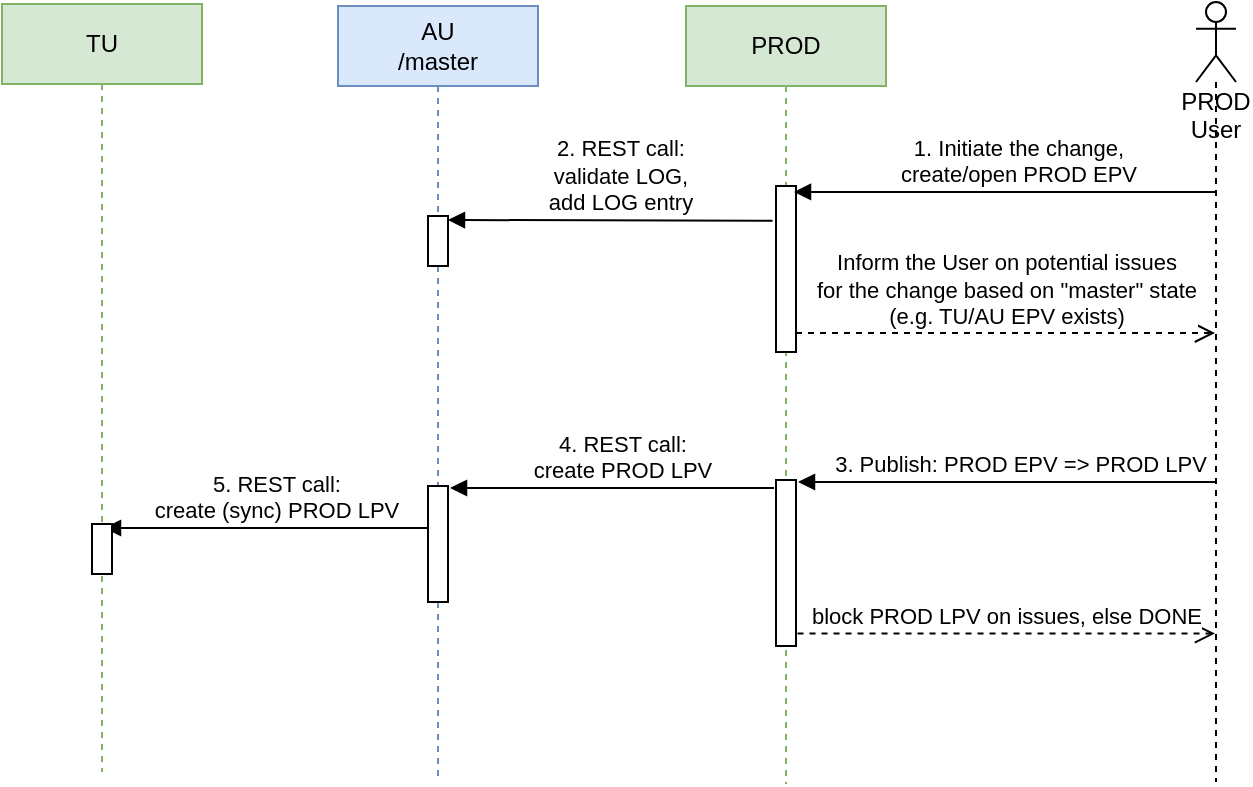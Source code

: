 <mxfile version="22.1.16" type="github" pages="13">
  <diagram name="conceptProd" id="FF8k_o0fuCdBNsSGvPOi">
    <mxGraphModel dx="1419" dy="1004" grid="0" gridSize="10" guides="1" tooltips="1" connect="1" arrows="1" fold="1" page="1" pageScale="1" pageWidth="1169" pageHeight="827" math="0" shadow="0">
      <root>
        <mxCell id="xYgQEE_nXC0_2CscaXzW-0" />
        <mxCell id="xYgQEE_nXC0_2CscaXzW-1" parent="xYgQEE_nXC0_2CscaXzW-0" />
        <mxCell id="2VtuYGCWm7bWfLwQ3X8T-11" value="Inform the User&amp;nbsp;on potential issues &lt;br&gt;for the change&amp;nbsp;based on &quot;master&quot; state &lt;br&gt;(e.g. TU/AU EPV exists)" style="html=1;verticalAlign=bottom;endArrow=open;dashed=1;endSize=8;" parent="xYgQEE_nXC0_2CscaXzW-1" edge="1">
          <mxGeometry relative="1" as="geometry">
            <mxPoint x="889.5" y="281.5" as="targetPoint" />
            <mxPoint x="680.0" y="281.5" as="sourcePoint" />
          </mxGeometry>
        </mxCell>
        <mxCell id="2VtuYGCWm7bWfLwQ3X8T-25" value="PROD User" style="shape=umlLifeline;participant=umlActor;perimeter=lifelinePerimeter;whiteSpace=wrap;html=1;container=1;collapsible=0;recursiveResize=0;verticalAlign=top;spacingTop=36;outlineConnect=0;" parent="xYgQEE_nXC0_2CscaXzW-1" vertex="1">
          <mxGeometry x="880" y="116" width="20" height="390" as="geometry" />
        </mxCell>
        <mxCell id="2VtuYGCWm7bWfLwQ3X8T-28" value="PROD" style="shape=umlLifeline;perimeter=lifelinePerimeter;whiteSpace=wrap;html=1;container=1;collapsible=0;recursiveResize=0;outlineConnect=0;fillColor=#d5e8d4;strokeColor=#82b366;" parent="xYgQEE_nXC0_2CscaXzW-1" vertex="1">
          <mxGeometry x="625" y="118" width="100" height="389" as="geometry" />
        </mxCell>
        <mxCell id="2VtuYGCWm7bWfLwQ3X8T-29" value="" style="html=1;points=[];perimeter=orthogonalPerimeter;" parent="2VtuYGCWm7bWfLwQ3X8T-28" vertex="1">
          <mxGeometry x="45" y="90" width="10" height="83" as="geometry" />
        </mxCell>
        <mxCell id="2VtuYGCWm7bWfLwQ3X8T-36" value="" style="html=1;points=[];perimeter=orthogonalPerimeter;" parent="2VtuYGCWm7bWfLwQ3X8T-28" vertex="1">
          <mxGeometry x="45" y="237" width="10" height="83" as="geometry" />
        </mxCell>
        <mxCell id="2VtuYGCWm7bWfLwQ3X8T-39" value="4. REST call: &lt;br&gt;create PROD LPV" style="html=1;verticalAlign=bottom;endArrow=block;exitX=-0.172;exitY=0.209;exitDx=0;exitDy=0;exitPerimeter=0;" parent="2VtuYGCWm7bWfLwQ3X8T-28" edge="1">
          <mxGeometry x="-0.06" relative="1" as="geometry">
            <mxPoint x="44" y="241" as="sourcePoint" />
            <mxPoint x="-118" y="241" as="targetPoint" />
            <mxPoint as="offset" />
          </mxGeometry>
        </mxCell>
        <mxCell id="2VtuYGCWm7bWfLwQ3X8T-30" value="1. Initiate the change, &lt;br&gt;create/open PROD EPV" style="html=1;verticalAlign=bottom;endArrow=block;entryX=0.9;entryY=0.083;entryDx=0;entryDy=0;entryPerimeter=0;" parent="xYgQEE_nXC0_2CscaXzW-1" edge="1">
          <mxGeometry x="-0.06" relative="1" as="geometry">
            <mxPoint x="889.5" y="210.96" as="sourcePoint" />
            <mxPoint x="679.0" y="210.96" as="targetPoint" />
            <mxPoint as="offset" />
          </mxGeometry>
        </mxCell>
        <mxCell id="2VtuYGCWm7bWfLwQ3X8T-32" value="AU&lt;br&gt;/master" style="shape=umlLifeline;perimeter=lifelinePerimeter;whiteSpace=wrap;html=1;container=1;collapsible=0;recursiveResize=0;outlineConnect=0;fillColor=#dae8fc;strokeColor=#6c8ebf;" parent="xYgQEE_nXC0_2CscaXzW-1" vertex="1">
          <mxGeometry x="451" y="118" width="100" height="388" as="geometry" />
        </mxCell>
        <mxCell id="2VtuYGCWm7bWfLwQ3X8T-33" value="" style="html=1;points=[];perimeter=orthogonalPerimeter;" parent="2VtuYGCWm7bWfLwQ3X8T-32" vertex="1">
          <mxGeometry x="45" y="105" width="10" height="25" as="geometry" />
        </mxCell>
        <mxCell id="MxACEH6IpgDnkZgamN6e-0" value="" style="html=1;points=[];perimeter=orthogonalPerimeter;" parent="2VtuYGCWm7bWfLwQ3X8T-32" vertex="1">
          <mxGeometry x="45" y="240" width="10" height="58" as="geometry" />
        </mxCell>
        <mxCell id="EKYT5XfYBZebJacgYSHt-0" value="5. REST call: &lt;br&gt;create (sync) PROD LPV" style="html=1;verticalAlign=bottom;endArrow=block;exitX=-0.172;exitY=0.209;exitDx=0;exitDy=0;exitPerimeter=0;" parent="2VtuYGCWm7bWfLwQ3X8T-32" edge="1">
          <mxGeometry x="-0.06" relative="1" as="geometry">
            <mxPoint x="45" y="261" as="sourcePoint" />
            <mxPoint x="-117" y="261" as="targetPoint" />
            <mxPoint as="offset" />
          </mxGeometry>
        </mxCell>
        <mxCell id="2VtuYGCWm7bWfLwQ3X8T-34" value="2. REST call: &lt;br&gt;validate LOG,&lt;br&gt;add LOG entry" style="html=1;verticalAlign=bottom;endArrow=block;exitX=-0.172;exitY=0.209;exitDx=0;exitDy=0;exitPerimeter=0;" parent="xYgQEE_nXC0_2CscaXzW-1" source="2VtuYGCWm7bWfLwQ3X8T-29" edge="1">
          <mxGeometry x="-0.06" relative="1" as="geometry">
            <mxPoint x="900" y="250" as="sourcePoint" />
            <mxPoint x="506" y="225" as="targetPoint" />
            <mxPoint as="offset" />
          </mxGeometry>
        </mxCell>
        <mxCell id="2VtuYGCWm7bWfLwQ3X8T-37" value="3. Publish: PROD EPV =&amp;gt; PROD LPV" style="html=1;verticalAlign=bottom;endArrow=block;entryX=0.9;entryY=0.083;entryDx=0;entryDy=0;entryPerimeter=0;" parent="xYgQEE_nXC0_2CscaXzW-1" edge="1">
          <mxGeometry x="-0.061" relative="1" as="geometry">
            <mxPoint x="889.5" y="356" as="sourcePoint" />
            <mxPoint x="681.0" y="356.0" as="targetPoint" />
            <mxPoint as="offset" />
          </mxGeometry>
        </mxCell>
        <mxCell id="2VtuYGCWm7bWfLwQ3X8T-42" value="block PROD LPV on issues, else DONE" style="html=1;verticalAlign=bottom;endArrow=open;dashed=1;endSize=8;exitX=1.076;exitY=0.925;exitDx=0;exitDy=0;exitPerimeter=0;" parent="xYgQEE_nXC0_2CscaXzW-1" source="2VtuYGCWm7bWfLwQ3X8T-36" target="2VtuYGCWm7bWfLwQ3X8T-25" edge="1">
          <mxGeometry relative="1" as="geometry">
            <mxPoint x="889.5" y="429" as="targetPoint" />
            <mxPoint x="674.81" y="429" as="sourcePoint" />
          </mxGeometry>
        </mxCell>
        <mxCell id="2VtuYGCWm7bWfLwQ3X8T-43" value="TU" style="shape=umlLifeline;perimeter=lifelinePerimeter;whiteSpace=wrap;html=1;container=1;collapsible=0;recursiveResize=0;outlineConnect=0;fillColor=#d5e8d4;strokeColor=#82b366;" parent="xYgQEE_nXC0_2CscaXzW-1" vertex="1">
          <mxGeometry x="283" y="117" width="100" height="384" as="geometry" />
        </mxCell>
        <mxCell id="EKYT5XfYBZebJacgYSHt-1" value="" style="html=1;points=[];perimeter=orthogonalPerimeter;" parent="2VtuYGCWm7bWfLwQ3X8T-43" vertex="1">
          <mxGeometry x="45" y="260" width="10" height="25" as="geometry" />
        </mxCell>
      </root>
    </mxGraphModel>
  </diagram>
  <diagram name="conceptAu" id="apLG5DdA2z8WZ1FmW80Y">
    <mxGraphModel dx="1300" dy="1004" grid="0" gridSize="10" guides="1" tooltips="1" connect="1" arrows="1" fold="1" page="1" pageScale="1" pageWidth="1169" pageHeight="827" math="0" shadow="0">
      <root>
        <mxCell id="hm31Ov9e4Utsgg2ep31p-0" />
        <mxCell id="hm31Ov9e4Utsgg2ep31p-1" parent="hm31Ov9e4Utsgg2ep31p-0" />
        <mxCell id="hm31Ov9e4Utsgg2ep31p-2" value="Inform the User&amp;nbsp;on potential issues &lt;br&gt;for the change&amp;nbsp;based on &quot;master&quot; state &lt;br&gt;(e.g. PROD/AU EPV exists)" style="html=1;verticalAlign=bottom;endArrow=open;dashed=1;endSize=8;exitX=0.793;exitY=0.966;exitDx=0;exitDy=0;exitPerimeter=0;" edge="1" parent="hm31Ov9e4Utsgg2ep31p-1" source="hm31Ov9e4Utsgg2ep31p-5" target="hm31Ov9e4Utsgg2ep31p-14">
          <mxGeometry relative="1" as="geometry">
            <mxPoint x="858" y="616.0" as="targetPoint" />
            <mxPoint x="977.67" y="616.0" as="sourcePoint" />
          </mxGeometry>
        </mxCell>
        <mxCell id="hm31Ov9e4Utsgg2ep31p-3" value="AU User" style="shape=umlLifeline;participant=umlActor;perimeter=lifelinePerimeter;whiteSpace=wrap;html=1;container=1;collapsible=0;recursiveResize=0;verticalAlign=top;spacingTop=36;outlineConnect=0;" vertex="1" parent="hm31Ov9e4Utsgg2ep31p-1">
          <mxGeometry x="716" y="117" width="20" height="455" as="geometry" />
        </mxCell>
        <mxCell id="hm31Ov9e4Utsgg2ep31p-4" value="PROD" style="shape=umlLifeline;perimeter=lifelinePerimeter;whiteSpace=wrap;html=1;container=1;collapsible=0;recursiveResize=0;outlineConnect=0;fillColor=#d5e8d4;strokeColor=#82b366;" vertex="1" parent="hm31Ov9e4Utsgg2ep31p-1">
          <mxGeometry x="857" y="117" width="100" height="455" as="geometry" />
        </mxCell>
        <mxCell id="hm31Ov9e4Utsgg2ep31p-6" value="1. Initiate the change, &lt;br&gt;create/open TU EPV" style="html=1;verticalAlign=bottom;endArrow=block;" edge="1" parent="hm31Ov9e4Utsgg2ep31p-1" target="hm31Ov9e4Utsgg2ep31p-5">
          <mxGeometry x="-0.06" relative="1" as="geometry">
            <mxPoint x="138.667" y="213" as="sourcePoint" />
            <mxPoint x="315.0" y="213" as="targetPoint" />
            <mxPoint as="offset" />
          </mxGeometry>
        </mxCell>
        <mxCell id="hm31Ov9e4Utsgg2ep31p-7" value="AU&lt;br&gt;/master" style="shape=umlLifeline;perimeter=lifelinePerimeter;whiteSpace=wrap;html=1;container=1;collapsible=0;recursiveResize=0;outlineConnect=0;fillColor=#dae8fc;strokeColor=#6c8ebf;" vertex="1" parent="hm31Ov9e4Utsgg2ep31p-1">
          <mxGeometry x="505" y="117" width="100" height="459" as="geometry" />
        </mxCell>
        <mxCell id="hm31Ov9e4Utsgg2ep31p-8" value="" style="html=1;points=[];perimeter=orthogonalPerimeter;" vertex="1" parent="hm31Ov9e4Utsgg2ep31p-7">
          <mxGeometry x="45" y="105" width="10" height="25" as="geometry" />
        </mxCell>
        <mxCell id="pMIASsPsWpfJR1iXc4t9-9" value="" style="html=1;points=[];perimeter=orthogonalPerimeter;" vertex="1" parent="hm31Ov9e4Utsgg2ep31p-7">
          <mxGeometry x="45" y="265" width="10" height="30" as="geometry" />
        </mxCell>
        <mxCell id="DCmyp2B7YDhW9nuKUrpv-0" value="" style="html=1;points=[];perimeter=orthogonalPerimeter;" vertex="1" parent="hm31Ov9e4Utsgg2ep31p-7">
          <mxGeometry x="45" y="347" width="10" height="93" as="geometry" />
        </mxCell>
        <mxCell id="hm31Ov9e4Utsgg2ep31p-10" value="2. REST call: &lt;br&gt;validate LOG,&lt;br&gt;add LOG entry" style="html=1;verticalAlign=bottom;endArrow=block;" edge="1" parent="hm31Ov9e4Utsgg2ep31p-1" target="hm31Ov9e4Utsgg2ep31p-8">
          <mxGeometry x="-0.543" relative="1" as="geometry">
            <mxPoint x="362.0" y="226" as="sourcePoint" />
            <mxPoint x="781" y="226" as="targetPoint" />
            <mxPoint as="offset" />
          </mxGeometry>
        </mxCell>
        <mxCell id="hm31Ov9e4Utsgg2ep31p-12" value="TU" style="shape=umlLifeline;perimeter=lifelinePerimeter;whiteSpace=wrap;html=1;container=1;collapsible=0;recursiveResize=0;outlineConnect=0;fillColor=#d5e8d4;strokeColor=#82b366;" vertex="1" parent="hm31Ov9e4Utsgg2ep31p-1">
          <mxGeometry x="307" y="117" width="100" height="460" as="geometry" />
        </mxCell>
        <mxCell id="pMIASsPsWpfJR1iXc4t9-4" value="" style="html=1;points=[];perimeter=orthogonalPerimeter;" vertex="1" parent="hm31Ov9e4Utsgg2ep31p-12">
          <mxGeometry x="45" y="244" width="10" height="68" as="geometry" />
        </mxCell>
        <mxCell id="hm31Ov9e4Utsgg2ep31p-14" value="TU User" style="shape=umlLifeline;participant=umlActor;perimeter=lifelinePerimeter;whiteSpace=wrap;html=1;container=1;collapsible=0;recursiveResize=0;verticalAlign=top;spacingTop=36;outlineConnect=0;" vertex="1" parent="hm31Ov9e4Utsgg2ep31p-1">
          <mxGeometry x="129" y="114" width="20" height="455" as="geometry" />
        </mxCell>
        <mxCell id="hm31Ov9e4Utsgg2ep31p-5" value="" style="html=1;points=[];perimeter=orthogonalPerimeter;" vertex="1" parent="hm31Ov9e4Utsgg2ep31p-1">
          <mxGeometry x="352" y="209" width="10" height="83" as="geometry" />
        </mxCell>
        <mxCell id="pMIASsPsWpfJR1iXc4t9-12" value="3. Publish: TU EPV =&amp;gt; TU LPV" style="html=1;verticalAlign=bottom;endArrow=block;" edge="1" parent="hm31Ov9e4Utsgg2ep31p-1" source="hm31Ov9e4Utsgg2ep31p-14" target="pMIASsPsWpfJR1iXc4t9-4">
          <mxGeometry x="-0.061" relative="1" as="geometry">
            <mxPoint x="862.5" y="864" as="sourcePoint" />
            <mxPoint x="654.0" y="864" as="targetPoint" />
            <mxPoint as="offset" />
          </mxGeometry>
        </mxCell>
        <mxCell id="pMIASsPsWpfJR1iXc4t9-13" value="block TU LPV on issues, else DONE" style="html=1;verticalAlign=bottom;endArrow=open;dashed=1;endSize=8;" edge="1" parent="hm31Ov9e4Utsgg2ep31p-1">
          <mxGeometry relative="1" as="geometry">
            <mxPoint x="138.667" y="423.5" as="targetPoint" />
            <mxPoint x="352" y="423.5" as="sourcePoint" />
          </mxGeometry>
        </mxCell>
        <mxCell id="pMIASsPsWpfJR1iXc4t9-5" value="4. REST call: &lt;br&gt;create AU LPV" style="html=1;verticalAlign=bottom;endArrow=block;" edge="1" parent="hm31Ov9e4Utsgg2ep31p-1" target="pMIASsPsWpfJR1iXc4t9-9">
          <mxGeometry x="-0.522" relative="1" as="geometry">
            <mxPoint x="362" y="386.5" as="sourcePoint" />
            <mxPoint x="722" y="386.5" as="targetPoint" />
            <mxPoint as="offset" />
          </mxGeometry>
        </mxCell>
        <mxCell id="3CcVBSfcJ4WO1pimEwPi-0" value="5. Select and publish&lt;br&gt;AU LPV =&amp;gt; PROD LPV" style="html=1;verticalAlign=bottom;endArrow=block;" edge="1" parent="hm31Ov9e4Utsgg2ep31p-1" source="hm31Ov9e4Utsgg2ep31p-3" target="DCmyp2B7YDhW9nuKUrpv-0">
          <mxGeometry x="0.106" relative="1" as="geometry">
            <mxPoint x="372" y="396.5" as="sourcePoint" />
            <mxPoint x="560" y="397" as="targetPoint" />
            <mxPoint as="offset" />
          </mxGeometry>
        </mxCell>
        <mxCell id="3CcVBSfcJ4WO1pimEwPi-1" value="6. REST call: &lt;br&gt;create PROD LPV" style="html=1;verticalAlign=bottom;endArrow=block;" edge="1" parent="hm31Ov9e4Utsgg2ep31p-1" source="DCmyp2B7YDhW9nuKUrpv-0" target="3CcVBSfcJ4WO1pimEwPi-2">
          <mxGeometry x="0.532" y="5" relative="1" as="geometry">
            <mxPoint x="372" y="396.5" as="sourcePoint" />
            <mxPoint x="560" y="397" as="targetPoint" />
            <mxPoint as="offset" />
          </mxGeometry>
        </mxCell>
        <mxCell id="3CcVBSfcJ4WO1pimEwPi-2" value="" style="html=1;points=[];perimeter=orthogonalPerimeter;" vertex="1" parent="hm31Ov9e4Utsgg2ep31p-1">
          <mxGeometry x="902" y="510" width="10" height="30" as="geometry" />
        </mxCell>
        <mxCell id="uUvpLij7epR7krPIvnvO-0" value="Inform User on issues,&lt;br&gt;else DONE." style="html=1;verticalAlign=bottom;endArrow=open;dashed=1;endSize=8;" edge="1" parent="hm31Ov9e4Utsgg2ep31p-1">
          <mxGeometry relative="1" as="geometry">
            <mxPoint x="725.5" y="554.5" as="targetPoint" />
            <mxPoint x="560.0" y="554.5" as="sourcePoint" />
          </mxGeometry>
        </mxCell>
      </root>
    </mxGraphModel>
  </diagram>
  <diagram name="conceptProdV2" id="UgxHk8I2sKFs8ivhiYCR">
    <mxGraphModel dx="1076" dy="831" grid="0" gridSize="10" guides="1" tooltips="1" connect="1" arrows="1" fold="1" page="1" pageScale="1" pageWidth="1169" pageHeight="827" math="0" shadow="0">
      <root>
        <mxCell id="xyLIVG5ZsKwe74OfGHAW-0" />
        <mxCell id="xyLIVG5ZsKwe74OfGHAW-1" parent="xyLIVG5ZsKwe74OfGHAW-0" />
        <mxCell id="xyLIVG5ZsKwe74OfGHAW-2" value="Inform PROD User&amp;nbsp;&lt;br style=&quot;border-color: var(--border-color);&quot;&gt;on last action perform&lt;br style=&quot;border-color: var(--border-color);&quot;&gt;on selected Product" style="html=1;verticalAlign=bottom;endArrow=open;dashed=1;endSize=8;" edge="1" parent="xyLIVG5ZsKwe74OfGHAW-1">
          <mxGeometry relative="1" as="geometry">
            <mxPoint x="889.5" y="281.5" as="targetPoint" />
            <mxPoint x="680.0" y="281.5" as="sourcePoint" />
          </mxGeometry>
        </mxCell>
        <mxCell id="xyLIVG5ZsKwe74OfGHAW-3" value="PROD User" style="shape=umlLifeline;participant=umlActor;perimeter=lifelinePerimeter;whiteSpace=wrap;html=1;container=1;collapsible=0;recursiveResize=0;verticalAlign=top;spacingTop=36;outlineConnect=0;" vertex="1" parent="xyLIVG5ZsKwe74OfGHAW-1">
          <mxGeometry x="880" y="116" width="20" height="390" as="geometry" />
        </mxCell>
        <mxCell id="xyLIVG5ZsKwe74OfGHAW-4" value="PROD&lt;br&gt;/master" style="shape=umlLifeline;perimeter=lifelinePerimeter;whiteSpace=wrap;html=1;container=1;collapsible=0;recursiveResize=0;outlineConnect=0;fillColor=#dae8fc;strokeColor=#6c8ebf;" vertex="1" parent="xyLIVG5ZsKwe74OfGHAW-1">
          <mxGeometry x="625" y="118" width="100" height="389" as="geometry" />
        </mxCell>
        <mxCell id="xyLIVG5ZsKwe74OfGHAW-5" value="" style="html=1;points=[];perimeter=orthogonalPerimeter;" vertex="1" parent="xyLIVG5ZsKwe74OfGHAW-4">
          <mxGeometry x="45" y="90" width="10" height="83" as="geometry" />
        </mxCell>
        <mxCell id="xyLIVG5ZsKwe74OfGHAW-6" value="" style="html=1;points=[];perimeter=orthogonalPerimeter;" vertex="1" parent="xyLIVG5ZsKwe74OfGHAW-4">
          <mxGeometry x="45" y="237" width="10" height="83" as="geometry" />
        </mxCell>
        <mxCell id="xyLIVG5ZsKwe74OfGHAW-13" value="2. Validates LOG,&lt;br&gt;adds LOG entry" style="html=1;verticalAlign=bottom;endArrow=block;exitX=-0.172;exitY=0.209;exitDx=0;exitDy=0;exitPerimeter=0;edgeStyle=orthogonalEdgeStyle;" edge="1" parent="xyLIVG5ZsKwe74OfGHAW-4" source="xyLIVG5ZsKwe74OfGHAW-5" target="xyLIVG5ZsKwe74OfGHAW-5">
          <mxGeometry x="-0.06" relative="1" as="geometry">
            <mxPoint x="275" y="132" as="sourcePoint" />
            <mxPoint x="-119" y="107" as="targetPoint" />
            <mxPoint as="offset" />
            <Array as="points">
              <mxPoint x="-29" y="107" />
              <mxPoint x="-29" y="139" />
            </Array>
          </mxGeometry>
        </mxCell>
        <mxCell id="xyLIVG5ZsKwe74OfGHAW-8" value="1. Initiates the change, &lt;br&gt;creates/opens PROD EPV" style="html=1;verticalAlign=bottom;endArrow=block;entryX=0.9;entryY=0.083;entryDx=0;entryDy=0;entryPerimeter=0;" edge="1" parent="xyLIVG5ZsKwe74OfGHAW-1">
          <mxGeometry x="-0.06" relative="1" as="geometry">
            <mxPoint x="889.5" y="210.96" as="sourcePoint" />
            <mxPoint x="679.0" y="210.96" as="targetPoint" />
            <mxPoint as="offset" />
          </mxGeometry>
        </mxCell>
        <mxCell id="xyLIVG5ZsKwe74OfGHAW-9" value="AU" style="shape=umlLifeline;perimeter=lifelinePerimeter;whiteSpace=wrap;html=1;container=1;collapsible=0;recursiveResize=0;outlineConnect=0;fillColor=#d5e8d4;strokeColor=#82b366;" vertex="1" parent="xyLIVG5ZsKwe74OfGHAW-1">
          <mxGeometry x="451" y="118" width="100" height="388" as="geometry" />
        </mxCell>
        <mxCell id="xyLIVG5ZsKwe74OfGHAW-14" value="3. Publishes: PROD EPV =&amp;gt; PROD LPV" style="html=1;verticalAlign=bottom;endArrow=block;entryX=0.9;entryY=0.083;entryDx=0;entryDy=0;entryPerimeter=0;" edge="1" parent="xyLIVG5ZsKwe74OfGHAW-1">
          <mxGeometry x="-0.061" relative="1" as="geometry">
            <mxPoint x="889.5" y="356" as="sourcePoint" />
            <mxPoint x="681.0" y="356.0" as="targetPoint" />
            <mxPoint as="offset" />
          </mxGeometry>
        </mxCell>
        <mxCell id="xyLIVG5ZsKwe74OfGHAW-16" value="TU" style="shape=umlLifeline;perimeter=lifelinePerimeter;whiteSpace=wrap;html=1;container=1;collapsible=0;recursiveResize=0;outlineConnect=0;fillColor=#d5e8d4;strokeColor=#82b366;" vertex="1" parent="xyLIVG5ZsKwe74OfGHAW-1">
          <mxGeometry x="283" y="117" width="100" height="384" as="geometry" />
        </mxCell>
      </root>
    </mxGraphModel>
  </diagram>
  <diagram name="conceptTuV2" id="dkTxK_XPM0qkGIUMU3e8">
    <mxGraphModel dx="1076" dy="831" grid="0" gridSize="10" guides="1" tooltips="1" connect="1" arrows="1" fold="1" page="1" pageScale="1" pageWidth="1169" pageHeight="827" math="0" shadow="0">
      <root>
        <mxCell id="VbkTdKXqVNzKP8jWDh7o-0" />
        <mxCell id="VbkTdKXqVNzKP8jWDh7o-1" parent="VbkTdKXqVNzKP8jWDh7o-0" />
        <mxCell id="VbkTdKXqVNzKP8jWDh7o-11" value="AU" style="shape=umlLifeline;perimeter=lifelinePerimeter;whiteSpace=wrap;html=1;container=1;collapsible=0;recursiveResize=0;outlineConnect=0;fillColor=#d5e8d4;strokeColor=#82b366;" parent="VbkTdKXqVNzKP8jWDh7o-1" vertex="1">
          <mxGeometry x="451" y="118" width="100" height="418" as="geometry" />
        </mxCell>
        <mxCell id="VbkTdKXqVNzKP8jWDh7o-17" value="TU" style="shape=umlLifeline;perimeter=lifelinePerimeter;whiteSpace=wrap;html=1;container=1;collapsible=0;recursiveResize=0;outlineConnect=0;fillColor=#d5e8d4;strokeColor=#82b366;" parent="VbkTdKXqVNzKP8jWDh7o-1" vertex="1">
          <mxGeometry x="270" y="117" width="100" height="419" as="geometry" />
        </mxCell>
        <mxCell id="REUs3WpmHxYYgudyPkxX-3" value="" style="html=1;points=[];perimeter=orthogonalPerimeter;" parent="VbkTdKXqVNzKP8jWDh7o-17" vertex="1">
          <mxGeometry x="45" y="158" width="10" height="83" as="geometry" />
        </mxCell>
        <mxCell id="d5EyeGIp4AI_DmXueSQW-1" value="" style="html=1;points=[];perimeter=orthogonalPerimeter;" vertex="1" parent="VbkTdKXqVNzKP8jWDh7o-17">
          <mxGeometry x="45" y="321" width="10" height="88" as="geometry" />
        </mxCell>
        <mxCell id="REUs3WpmHxYYgudyPkxX-0" value="TU User" style="shape=umlLifeline;participant=umlActor;perimeter=lifelinePerimeter;whiteSpace=wrap;html=1;container=1;collapsible=0;recursiveResize=0;verticalAlign=top;spacingTop=36;outlineConnect=0;" parent="VbkTdKXqVNzKP8jWDh7o-1" vertex="1">
          <mxGeometry x="129" y="114" width="20" height="423" as="geometry" />
        </mxCell>
        <mxCell id="REUs3WpmHxYYgudyPkxX-1" value="3. TU User initiates the change,&lt;br&gt;creates TU EPV" style="html=1;verticalAlign=bottom;endArrow=block;entryX=-0.017;entryY=0.054;entryDx=0;entryDy=0;entryPerimeter=0;" parent="VbkTdKXqVNzKP8jWDh7o-1" target="REUs3WpmHxYYgudyPkxX-3" edge="1">
          <mxGeometry x="-0.06" relative="1" as="geometry">
            <mxPoint x="138.667" y="279.482" as="sourcePoint" />
            <mxPoint x="689.0" y="176.96" as="targetPoint" />
            <mxPoint as="offset" />
          </mxGeometry>
        </mxCell>
        <mxCell id="4JSpI75o1jnsnsw6Iq2j-1" value="Warn TU User&amp;nbsp;on potential&lt;br&gt;publication issues:&lt;br&gt;PROD EPV exists" style="html=1;verticalAlign=bottom;endArrow=open;dashed=1;endSize=8;" parent="VbkTdKXqVNzKP8jWDh7o-1" edge="1">
          <mxGeometry relative="1" as="geometry">
            <mxPoint x="138.81" y="354.5" as="targetPoint" />
            <mxPoint x="315" y="354.5" as="sourcePoint" />
          </mxGeometry>
        </mxCell>
        <mxCell id="eE3aeX85G0-pTwcHgiIc-0" value="Inform PROD User&amp;nbsp;&lt;br&gt;on last action perform &lt;br&gt;on selected Product" style="html=1;verticalAlign=bottom;endArrow=open;dashed=1;endSize=8;" edge="1" parent="VbkTdKXqVNzKP8jWDh7o-1">
          <mxGeometry x="0.002" relative="1" as="geometry">
            <mxPoint x="898.5" y="269.5" as="targetPoint" />
            <mxPoint x="689.0" y="269.5" as="sourcePoint" />
            <mxPoint as="offset" />
          </mxGeometry>
        </mxCell>
        <mxCell id="eE3aeX85G0-pTwcHgiIc-1" value="PROD User" style="shape=umlLifeline;participant=umlActor;perimeter=lifelinePerimeter;whiteSpace=wrap;html=1;container=1;collapsible=0;recursiveResize=0;verticalAlign=top;spacingTop=36;outlineConnect=0;" vertex="1" parent="VbkTdKXqVNzKP8jWDh7o-1">
          <mxGeometry x="889" y="118" width="20" height="411" as="geometry" />
        </mxCell>
        <mxCell id="eE3aeX85G0-pTwcHgiIc-2" value="PROD&lt;br&gt;/master" style="shape=umlLifeline;perimeter=lifelinePerimeter;whiteSpace=wrap;html=1;container=1;collapsible=0;recursiveResize=0;outlineConnect=0;fillColor=#dae8fc;strokeColor=#6c8ebf;" vertex="1" parent="VbkTdKXqVNzKP8jWDh7o-1">
          <mxGeometry x="634" y="120" width="100" height="416" as="geometry" />
        </mxCell>
        <mxCell id="eE3aeX85G0-pTwcHgiIc-3" value="" style="html=1;points=[];perimeter=orthogonalPerimeter;" vertex="1" parent="eE3aeX85G0-pTwcHgiIc-2">
          <mxGeometry x="45" y="76" width="10" height="83" as="geometry" />
        </mxCell>
        <mxCell id="eE3aeX85G0-pTwcHgiIc-5" value="2. Validate LOG,&lt;br&gt;add LOG entry" style="html=1;verticalAlign=bottom;endArrow=block;exitX=-0.172;exitY=0.209;exitDx=0;exitDy=0;exitPerimeter=0;edgeStyle=orthogonalEdgeStyle;" edge="1" parent="eE3aeX85G0-pTwcHgiIc-2" source="eE3aeX85G0-pTwcHgiIc-3" target="eE3aeX85G0-pTwcHgiIc-3">
          <mxGeometry x="-0.06" relative="1" as="geometry">
            <mxPoint x="275" y="118" as="sourcePoint" />
            <mxPoint x="-119" y="93" as="targetPoint" />
            <mxPoint as="offset" />
            <Array as="points">
              <mxPoint x="-29" y="93" />
              <mxPoint x="-29" y="125" />
            </Array>
          </mxGeometry>
        </mxCell>
        <mxCell id="REUs3WpmHxYYgudyPkxX-4" value="" style="html=1;points=[];perimeter=orthogonalPerimeter;" parent="eE3aeX85G0-pTwcHgiIc-2" vertex="1">
          <mxGeometry x="45" y="183" width="10" height="25" as="geometry" />
        </mxCell>
        <mxCell id="7SavPacysyFzwWZcmDUB-0" value="" style="html=1;points=[];perimeter=orthogonalPerimeter;" vertex="1" parent="eE3aeX85G0-pTwcHgiIc-2">
          <mxGeometry x="45" y="240" width="10" height="61" as="geometry" />
        </mxCell>
        <mxCell id="7SavPacysyFzwWZcmDUB-2" value="6. Validate LOG,&lt;br&gt;add LOG entry" style="html=1;verticalAlign=bottom;endArrow=block;edgeStyle=orthogonalEdgeStyle;" edge="1" parent="eE3aeX85G0-pTwcHgiIc-2">
          <mxGeometry x="-0.06" relative="1" as="geometry">
            <mxPoint x="45" y="257" as="sourcePoint" />
            <mxPoint x="45" y="289" as="targetPoint" />
            <mxPoint as="offset" />
            <Array as="points">
              <mxPoint x="-24" y="257" />
              <mxPoint x="-24" y="289" />
            </Array>
          </mxGeometry>
        </mxCell>
        <mxCell id="d5EyeGIp4AI_DmXueSQW-6" value="" style="html=1;points=[];perimeter=orthogonalPerimeter;" vertex="1" parent="eE3aeX85G0-pTwcHgiIc-2">
          <mxGeometry x="45" y="346" width="10" height="25" as="geometry" />
        </mxCell>
        <mxCell id="eE3aeX85G0-pTwcHgiIc-6" value="1. Initiate the change, &lt;br&gt;create/open PROD EPV" style="html=1;verticalAlign=bottom;endArrow=block;entryX=0.9;entryY=0.083;entryDx=0;entryDy=0;entryPerimeter=0;" edge="1" parent="VbkTdKXqVNzKP8jWDh7o-1">
          <mxGeometry x="-0.06" relative="1" as="geometry">
            <mxPoint x="898.5" y="198.96" as="sourcePoint" />
            <mxPoint x="688.0" y="198.96" as="targetPoint" />
            <mxPoint as="offset" />
          </mxGeometry>
        </mxCell>
        <mxCell id="4JSpI75o1jnsnsw6Iq2j-0" value="4. REST call: &lt;br&gt;validates LOG,&lt;br&gt;adds LOG entry" style="html=1;verticalAlign=bottom;endArrow=block;entryX=-0.133;entryY=0.52;entryDx=0;entryDy=0;entryPerimeter=0;" parent="VbkTdKXqVNzKP8jWDh7o-1" source="REUs3WpmHxYYgudyPkxX-3" target="REUs3WpmHxYYgudyPkxX-4" edge="1">
          <mxGeometry x="-0.06" relative="1" as="geometry">
            <mxPoint x="555" y="597" as="sourcePoint" />
            <mxPoint x="393" y="597" as="targetPoint" />
            <mxPoint as="offset" />
          </mxGeometry>
        </mxCell>
        <mxCell id="7SavPacysyFzwWZcmDUB-1" value="5. Publishes: PROD EPV =&amp;gt; PROD LPV" style="html=1;verticalAlign=bottom;endArrow=block;entryX=1.033;entryY=0.064;entryDx=0;entryDy=0;entryPerimeter=0;" edge="1" parent="VbkTdKXqVNzKP8jWDh7o-1" target="7SavPacysyFzwWZcmDUB-0">
          <mxGeometry x="-0.061" relative="1" as="geometry">
            <mxPoint x="898.5" y="365.312" as="sourcePoint" />
            <mxPoint x="681.0" y="361.0" as="targetPoint" />
            <mxPoint as="offset" />
          </mxGeometry>
        </mxCell>
        <mxCell id="OEujLrgLLVKV-T49uQia-0" value="Worn PROD User&amp;nbsp;&lt;br&gt;on TU last action perform &lt;br&gt;on selected Product" style="html=1;verticalAlign=bottom;endArrow=open;dashed=1;endSize=8;exitX=0.933;exitY=0.88;exitDx=0;exitDy=0;exitPerimeter=0;" edge="1" parent="VbkTdKXqVNzKP8jWDh7o-1">
          <mxGeometry x="0.002" relative="1" as="geometry">
            <mxPoint x="898.5" y="418.68" as="targetPoint" />
            <mxPoint x="688.33" y="418.68" as="sourcePoint" />
            <mxPoint as="offset" />
          </mxGeometry>
        </mxCell>
        <mxCell id="d5EyeGIp4AI_DmXueSQW-2" value="7. Publish: TU EPV =&amp;gt; TU LPV" style="html=1;verticalAlign=bottom;endArrow=block;entryX=0.141;entryY=0.108;entryDx=0;entryDy=0;entryPerimeter=0;" edge="1" parent="VbkTdKXqVNzKP8jWDh7o-1" target="d5EyeGIp4AI_DmXueSQW-1">
          <mxGeometry x="-0.061" relative="1" as="geometry">
            <mxPoint x="138.667" y="448" as="sourcePoint" />
            <mxPoint x="313" y="448" as="targetPoint" />
            <mxPoint as="offset" />
          </mxGeometry>
        </mxCell>
        <mxCell id="d5EyeGIp4AI_DmXueSQW-5" value="8. REST call: &lt;br&gt;validates LOG,&lt;br&gt;adds LOG entry" style="html=1;verticalAlign=bottom;endArrow=block;exitX=0.969;exitY=0.471;exitDx=0;exitDy=0;exitPerimeter=0;" edge="1" parent="VbkTdKXqVNzKP8jWDh7o-1" source="d5EyeGIp4AI_DmXueSQW-1" target="d5EyeGIp4AI_DmXueSQW-6">
          <mxGeometry x="-0.06" relative="1" as="geometry">
            <mxPoint x="324.5" y="466" as="sourcePoint" />
            <mxPoint x="677.5" y="466" as="targetPoint" />
            <mxPoint as="offset" />
          </mxGeometry>
        </mxCell>
        <mxCell id="d5EyeGIp4AI_DmXueSQW-7" value="Warn TU User&amp;nbsp;on potential&lt;br&gt;publication issues:&lt;br&gt;PROD LPV has been &lt;br&gt;just published" style="html=1;verticalAlign=bottom;endArrow=open;dashed=1;endSize=8;" edge="1" parent="VbkTdKXqVNzKP8jWDh7o-1" target="REUs3WpmHxYYgudyPkxX-0">
          <mxGeometry relative="1" as="geometry">
            <mxPoint x="137.0" y="491" as="targetPoint" />
            <mxPoint x="314" y="518" as="sourcePoint" />
          </mxGeometry>
        </mxCell>
      </root>
    </mxGraphModel>
  </diagram>
  <diagram name="conceptAuV2" id="qVSkPo5UICRw_czoSzU1">
    <mxGraphModel dx="1076" dy="831" grid="0" gridSize="10" guides="1" tooltips="1" connect="1" arrows="1" fold="1" page="1" pageScale="1" pageWidth="1169" pageHeight="827" math="0" shadow="0">
      <root>
        <mxCell id="BrFRpHKL2Kj6J68TfjPU-0" />
        <mxCell id="BrFRpHKL2Kj6J68TfjPU-1" parent="BrFRpHKL2Kj6J68TfjPU-0" />
        <mxCell id="BrFRpHKL2Kj6J68TfjPU-2" value="Inform TU User&amp;nbsp;&lt;br style=&quot;border-color: var(--border-color);&quot;&gt;on last action perform&lt;br style=&quot;border-color: var(--border-color);&quot;&gt;on selected Product" style="html=1;verticalAlign=bottom;endArrow=open;dashed=1;endSize=8;exitX=0.793;exitY=0.966;exitDx=0;exitDy=0;exitPerimeter=0;" edge="1" parent="BrFRpHKL2Kj6J68TfjPU-1" source="BrFRpHKL2Kj6J68TfjPU-14" target="BrFRpHKL2Kj6J68TfjPU-13">
          <mxGeometry relative="1" as="geometry">
            <mxPoint x="858" y="616.0" as="targetPoint" />
            <mxPoint x="977.67" y="616.0" as="sourcePoint" />
          </mxGeometry>
        </mxCell>
        <mxCell id="BrFRpHKL2Kj6J68TfjPU-3" value="AU User" style="shape=umlLifeline;participant=umlActor;perimeter=lifelinePerimeter;whiteSpace=wrap;html=1;container=1;collapsible=0;recursiveResize=0;verticalAlign=top;spacingTop=36;outlineConnect=0;" vertex="1" parent="BrFRpHKL2Kj6J68TfjPU-1">
          <mxGeometry x="716" y="117" width="20" height="455" as="geometry" />
        </mxCell>
        <mxCell id="BrFRpHKL2Kj6J68TfjPU-4" value="PROD&lt;br&gt;/master" style="shape=umlLifeline;perimeter=lifelinePerimeter;whiteSpace=wrap;html=1;container=1;collapsible=0;recursiveResize=0;outlineConnect=0;fillColor=#dae8fc;strokeColor=#6c8ebf;" vertex="1" parent="BrFRpHKL2Kj6J68TfjPU-1">
          <mxGeometry x="857" y="117" width="100" height="455" as="geometry" />
        </mxCell>
        <mxCell id="BrFRpHKL2Kj6J68TfjPU-7" value="" style="html=1;points=[];perimeter=orthogonalPerimeter;" vertex="1" parent="BrFRpHKL2Kj6J68TfjPU-4">
          <mxGeometry x="45" y="107" width="10" height="25" as="geometry" />
        </mxCell>
        <mxCell id="BrFRpHKL2Kj6J68TfjPU-8" value="" style="html=1;points=[];perimeter=orthogonalPerimeter;" vertex="1" parent="BrFRpHKL2Kj6J68TfjPU-4">
          <mxGeometry x="45" y="257" width="10" height="30" as="geometry" />
        </mxCell>
        <mxCell id="BrFRpHKL2Kj6J68TfjPU-5" value="1. Initiates the change, &lt;br&gt;creates TU EPV" style="html=1;verticalAlign=bottom;endArrow=block;" edge="1" parent="BrFRpHKL2Kj6J68TfjPU-1" target="BrFRpHKL2Kj6J68TfjPU-14">
          <mxGeometry x="-0.022" y="7" relative="1" as="geometry">
            <mxPoint x="138.667" y="213" as="sourcePoint" />
            <mxPoint x="315.0" y="213" as="targetPoint" />
            <mxPoint as="offset" />
          </mxGeometry>
        </mxCell>
        <mxCell id="BrFRpHKL2Kj6J68TfjPU-6" value="AU" style="shape=umlLifeline;perimeter=lifelinePerimeter;whiteSpace=wrap;html=1;container=1;collapsible=0;recursiveResize=0;outlineConnect=0;fillColor=#d5e8d4;strokeColor=#82b366;" vertex="1" parent="BrFRpHKL2Kj6J68TfjPU-1">
          <mxGeometry x="505" y="117" width="100" height="459" as="geometry" />
        </mxCell>
        <mxCell id="BrFRpHKL2Kj6J68TfjPU-9" value="" style="html=1;points=[];perimeter=orthogonalPerimeter;" vertex="1" parent="BrFRpHKL2Kj6J68TfjPU-6">
          <mxGeometry x="45" y="347" width="10" height="93" as="geometry" />
        </mxCell>
        <mxCell id="BrFRpHKL2Kj6J68TfjPU-10" value="2. REST call: &lt;br&gt;validates LOG,&lt;br&gt;adds LOG entry" style="html=1;verticalAlign=bottom;endArrow=block;" edge="1" parent="BrFRpHKL2Kj6J68TfjPU-1">
          <mxGeometry x="-0.033" y="9" relative="1" as="geometry">
            <mxPoint x="362.0" y="235" as="sourcePoint" />
            <mxPoint x="902" y="235" as="targetPoint" />
            <mxPoint as="offset" />
          </mxGeometry>
        </mxCell>
        <mxCell id="BrFRpHKL2Kj6J68TfjPU-11" value="TU" style="shape=umlLifeline;perimeter=lifelinePerimeter;whiteSpace=wrap;html=1;container=1;collapsible=0;recursiveResize=0;outlineConnect=0;fillColor=#d5e8d4;strokeColor=#82b366;" vertex="1" parent="BrFRpHKL2Kj6J68TfjPU-1">
          <mxGeometry x="307" y="117" width="100" height="460" as="geometry" />
        </mxCell>
        <mxCell id="BrFRpHKL2Kj6J68TfjPU-12" value="" style="html=1;points=[];perimeter=orthogonalPerimeter;" vertex="1" parent="BrFRpHKL2Kj6J68TfjPU-11">
          <mxGeometry x="45" y="244" width="10" height="68" as="geometry" />
        </mxCell>
        <mxCell id="BrFRpHKL2Kj6J68TfjPU-13" value="TU User" style="shape=umlLifeline;participant=umlActor;perimeter=lifelinePerimeter;whiteSpace=wrap;html=1;container=1;collapsible=0;recursiveResize=0;verticalAlign=top;spacingTop=36;outlineConnect=0;" vertex="1" parent="BrFRpHKL2Kj6J68TfjPU-1">
          <mxGeometry x="129" y="114" width="20" height="455" as="geometry" />
        </mxCell>
        <mxCell id="BrFRpHKL2Kj6J68TfjPU-14" value="" style="html=1;points=[];perimeter=orthogonalPerimeter;" vertex="1" parent="BrFRpHKL2Kj6J68TfjPU-1">
          <mxGeometry x="352" y="209" width="10" height="83" as="geometry" />
        </mxCell>
        <mxCell id="BrFRpHKL2Kj6J68TfjPU-15" value="3. Publish: TU EPV =&amp;gt; TU LPV" style="html=1;verticalAlign=bottom;endArrow=block;" edge="1" parent="BrFRpHKL2Kj6J68TfjPU-1" source="BrFRpHKL2Kj6J68TfjPU-13" target="BrFRpHKL2Kj6J68TfjPU-12">
          <mxGeometry x="-0.061" relative="1" as="geometry">
            <mxPoint x="862.5" y="864" as="sourcePoint" />
            <mxPoint x="654.0" y="864" as="targetPoint" />
            <mxPoint as="offset" />
          </mxGeometry>
        </mxCell>
        <mxCell id="BrFRpHKL2Kj6J68TfjPU-16" value="Inform TU User&amp;nbsp;&lt;br style=&quot;border-color: var(--border-color);&quot;&gt;on last action perform&lt;br style=&quot;border-color: var(--border-color);&quot;&gt;on selected Product" style="html=1;verticalAlign=bottom;endArrow=open;dashed=1;endSize=8;" edge="1" parent="BrFRpHKL2Kj6J68TfjPU-1">
          <mxGeometry relative="1" as="geometry">
            <mxPoint x="138.667" y="423.5" as="targetPoint" />
            <mxPoint x="352" y="423.5" as="sourcePoint" />
          </mxGeometry>
        </mxCell>
        <mxCell id="BrFRpHKL2Kj6J68TfjPU-17" value="4. REST call:&lt;br style=&quot;border-color: var(--border-color);&quot;&gt;validates LOG,&lt;br style=&quot;border-color: var(--border-color);&quot;&gt;adds LOG entry" style="html=1;verticalAlign=bottom;endArrow=block;" edge="1" parent="BrFRpHKL2Kj6J68TfjPU-1" target="BrFRpHKL2Kj6J68TfjPU-8">
          <mxGeometry x="-0.074" y="15" relative="1" as="geometry">
            <mxPoint x="362" y="386.5" as="sourcePoint" />
            <mxPoint x="722" y="386.5" as="targetPoint" />
            <mxPoint as="offset" />
          </mxGeometry>
        </mxCell>
        <mxCell id="BrFRpHKL2Kj6J68TfjPU-18" value="5. Select and publish&lt;br&gt;AU LPV =&amp;gt; PROD LPV" style="html=1;verticalAlign=bottom;endArrow=block;" edge="1" parent="BrFRpHKL2Kj6J68TfjPU-1" source="BrFRpHKL2Kj6J68TfjPU-3" target="BrFRpHKL2Kj6J68TfjPU-9">
          <mxGeometry x="0.106" relative="1" as="geometry">
            <mxPoint x="372" y="396.5" as="sourcePoint" />
            <mxPoint x="560" y="397" as="targetPoint" />
            <mxPoint as="offset" />
          </mxGeometry>
        </mxCell>
        <mxCell id="BrFRpHKL2Kj6J68TfjPU-19" value="6. REST call: &lt;br&gt;create PROD LPV" style="html=1;verticalAlign=bottom;endArrow=block;" edge="1" parent="BrFRpHKL2Kj6J68TfjPU-1" source="BrFRpHKL2Kj6J68TfjPU-9" target="BrFRpHKL2Kj6J68TfjPU-20">
          <mxGeometry x="0.532" y="5" relative="1" as="geometry">
            <mxPoint x="372" y="396.5" as="sourcePoint" />
            <mxPoint x="560" y="397" as="targetPoint" />
            <mxPoint as="offset" />
          </mxGeometry>
        </mxCell>
        <mxCell id="BrFRpHKL2Kj6J68TfjPU-20" value="" style="html=1;points=[];perimeter=orthogonalPerimeter;" vertex="1" parent="BrFRpHKL2Kj6J68TfjPU-1">
          <mxGeometry x="902" y="510" width="10" height="30" as="geometry" />
        </mxCell>
        <mxCell id="BrFRpHKL2Kj6J68TfjPU-21" value="Inform User on issues,&lt;br&gt;else DONE." style="html=1;verticalAlign=bottom;endArrow=open;dashed=1;endSize=8;" edge="1" parent="BrFRpHKL2Kj6J68TfjPU-1">
          <mxGeometry relative="1" as="geometry">
            <mxPoint x="725.5" y="554.5" as="targetPoint" />
            <mxPoint x="560.0" y="554.5" as="sourcePoint" />
          </mxGeometry>
        </mxCell>
      </root>
    </mxGraphModel>
  </diagram>
  <diagram name="updCatItem" id="jKb18ju2QpwEmjpjgpJ_">
    <mxGraphModel dx="1703" dy="2032" grid="0" gridSize="10" guides="1" tooltips="1" connect="1" arrows="1" fold="1" page="1" pageScale="1" pageWidth="1169" pageHeight="827" math="0" shadow="0">
      <root>
        <mxCell id="0" />
        <mxCell id="1" parent="0" />
        <mxCell id="rB3nnP-iTHuCGY8ewRmM-4" value="BR: &quot;DBS DS PM Product Version went live&quot;&lt;br&gt;Version type changes to &quot;&lt;b&gt;live&lt;/b&gt;&quot;" style="html=1;outlineConnect=0;whiteSpace=wrap;fillColor=#d5e8d4;shape=mxgraph.archimate3.event;strokeColor=#82b366;" parent="1" vertex="1">
          <mxGeometry x="80" y="-770" width="260" height="57" as="geometry" />
        </mxCell>
        <mxCell id="rB3nnP-iTHuCGY8ewRmM-9" value="" style="edgeStyle=none;rounded=0;orthogonalLoop=1;jettySize=auto;html=1;fontSize=6;" parent="1" source="rB3nnP-iTHuCGY8ewRmM-4" target="rB3nnP-iTHuCGY8ewRmM-31" edge="1">
          <mxGeometry relative="1" as="geometry">
            <mxPoint x="334" y="-505.87" as="sourcePoint" />
            <mxPoint x="449" y="-479.87" as="targetPoint" />
          </mxGeometry>
        </mxCell>
        <mxCell id="rB3nnP-iTHuCGY8ewRmM-10" value="&lt;font style=&quot;font-size: 12px;&quot;&gt;&lt;b&gt;1&lt;/b&gt;&lt;/font&gt;" style="edgeLabel;html=1;align=center;verticalAlign=middle;resizable=0;points=[];fontSize=6;" parent="rB3nnP-iTHuCGY8ewRmM-9" vertex="1" connectable="0">
          <mxGeometry x="0.4" y="-1" relative="1" as="geometry">
            <mxPoint x="-9" y="-1" as="offset" />
          </mxGeometry>
        </mxCell>
        <mxCell id="rB3nnP-iTHuCGY8ewRmM-31" value="u_dbs_ds_pm_product_version" style="html=1;outlineConnect=0;whiteSpace=wrap;fillColor=#d5e8d4;shape=mxgraph.archimate3.businessObject;overflow=fill;strokeColor=#82b366;" parent="1" vertex="1">
          <mxGeometry x="400" y="-760" width="175" height="35.5" as="geometry" />
        </mxCell>
        <mxCell id="rB3nnP-iTHuCGY8ewRmM-57" value="&lt;b&gt;dbs_ds_pm_product_utils&lt;/b&gt;.updateOldLiveVersion(current);" style="html=1;outlineConnect=0;whiteSpace=wrap;fillColor=#d5e8d4;shape=mxgraph.archimate3.application;appType=comp;archiType=square;strokeColor=#82b366;verticalAlign=middle;" parent="1" vertex="1">
          <mxGeometry x="60" y="-682" width="350" height="67" as="geometry" />
        </mxCell>
        <mxCell id="rB3nnP-iTHuCGY8ewRmM-59" value="" style="html=1;endArrow=block;dashed=1;elbow=vertical;endFill=1;dashPattern=6 4;rounded=0;fontSize=12;" parent="1" source="rB3nnP-iTHuCGY8ewRmM-31" target="rB3nnP-iTHuCGY8ewRmM-57" edge="1">
          <mxGeometry width="160" relative="1" as="geometry">
            <mxPoint x="837" y="-180" as="sourcePoint" />
            <mxPoint x="1008" y="-180" as="targetPoint" />
          </mxGeometry>
        </mxCell>
        <mxCell id="rB3nnP-iTHuCGY8ewRmM-60" value="&lt;b&gt;2&lt;/b&gt;" style="edgeLabel;html=1;align=center;verticalAlign=middle;resizable=0;points=[];fontSize=12;" parent="rB3nnP-iTHuCGY8ewRmM-59" vertex="1" connectable="0">
          <mxGeometry x="0.091" y="1" relative="1" as="geometry">
            <mxPoint as="offset" />
          </mxGeometry>
        </mxCell>
        <mxCell id="rB3nnP-iTHuCGY8ewRmM-63" value="u_dbs_ds_pm_product_version&lt;br&gt;&lt;br&gt;grPV.setValue(&quot;u_version_type&quot;, &quot;archive&quot;);" style="html=1;outlineConnect=0;whiteSpace=wrap;fillColor=#d5e8d4;shape=mxgraph.archimate3.businessObject;overflow=fill;strokeColor=#82b366;" parent="1" vertex="1">
          <mxGeometry x="490" y="-677" width="270" height="60" as="geometry" />
        </mxCell>
        <mxCell id="rB3nnP-iTHuCGY8ewRmM-64" value="" style="html=1;endArrow=block;dashed=1;elbow=vertical;endFill=1;dashPattern=6 4;rounded=0;fontSize=12;" parent="1" source="rB3nnP-iTHuCGY8ewRmM-57" target="rB3nnP-iTHuCGY8ewRmM-63" edge="1">
          <mxGeometry width="160" relative="1" as="geometry">
            <mxPoint x="-15" y="-639" as="sourcePoint" />
            <mxPoint x="70" y="-639" as="targetPoint" />
          </mxGeometry>
        </mxCell>
        <mxCell id="rB3nnP-iTHuCGY8ewRmM-65" value="&lt;b&gt;3&lt;/b&gt;" style="edgeLabel;html=1;align=center;verticalAlign=middle;resizable=0;points=[];fontSize=12;" parent="rB3nnP-iTHuCGY8ewRmM-64" vertex="1" connectable="0">
          <mxGeometry x="0.091" y="1" relative="1" as="geometry">
            <mxPoint as="offset" />
          </mxGeometry>
        </mxCell>
        <mxCell id="rB3nnP-iTHuCGY8ewRmM-67" value="" style="html=1;endArrow=block;dashed=1;elbow=vertical;endFill=1;dashPattern=6 4;rounded=0;fontSize=12;" parent="1" source="rB3nnP-iTHuCGY8ewRmM-63" target="rB3nnP-iTHuCGY8ewRmM-66" edge="1">
          <mxGeometry width="160" relative="1" as="geometry">
            <mxPoint x="420" y="-638" as="sourcePoint" />
            <mxPoint x="500" y="-638" as="targetPoint" />
          </mxGeometry>
        </mxCell>
        <mxCell id="rB3nnP-iTHuCGY8ewRmM-68" value="&lt;b&gt;4&lt;/b&gt;" style="edgeLabel;html=1;align=center;verticalAlign=middle;resizable=0;points=[];fontSize=12;" parent="rB3nnP-iTHuCGY8ewRmM-67" vertex="1" connectable="0">
          <mxGeometry x="0.091" y="1" relative="1" as="geometry">
            <mxPoint as="offset" />
          </mxGeometry>
        </mxCell>
        <mxCell id="rB3nnP-iTHuCGY8ewRmM-69" value="Lower env." style="swimlane;" parent="1" vertex="1">
          <mxGeometry x="840" y="-810" width="300" height="780" as="geometry" />
        </mxCell>
        <mxCell id="rB3nnP-iTHuCGY8ewRmM-75" value="Scripted REST API" style="html=1;outlineConnect=0;whiteSpace=wrap;fillColor=#dae8fc;shape=mxgraph.archimate3.application;appType=comp;archiType=square;strokeColor=#6c8ebf;verticalAlign=middle;" parent="rB3nnP-iTHuCGY8ewRmM-69" vertex="1">
          <mxGeometry x="21" y="313.5" width="125" height="50" as="geometry" />
        </mxCell>
        <mxCell id="rB3nnP-iTHuCGY8ewRmM-78" value="&lt;b&gt;dbs_ds_pm_ProductSync&lt;/b&gt;.&lt;br&gt;setVersionLiveOnTarget(pv);" style="html=1;outlineConnect=0;whiteSpace=wrap;fillColor=#dae8fc;shape=mxgraph.archimate3.application;appType=comp;archiType=square;strokeColor=#6c8ebf;verticalAlign=top;" parent="rB3nnP-iTHuCGY8ewRmM-69" vertex="1">
          <mxGeometry x="30" y="410" width="230" height="360" as="geometry" />
        </mxCell>
        <mxCell id="rB3nnP-iTHuCGY8ewRmM-79" value="" style="html=1;endArrow=block;dashed=1;elbow=vertical;endFill=1;dashPattern=6 4;rounded=0;fontSize=12;" parent="rB3nnP-iTHuCGY8ewRmM-69" source="rB3nnP-iTHuCGY8ewRmM-75" target="rB3nnP-iTHuCGY8ewRmM-78" edge="1">
          <mxGeometry width="160" relative="1" as="geometry">
            <mxPoint x="-410" y="346.5" as="sourcePoint" />
            <mxPoint x="50" y="346.5" as="targetPoint" />
          </mxGeometry>
        </mxCell>
        <mxCell id="rB3nnP-iTHuCGY8ewRmM-80" value="&lt;b&gt;7&lt;/b&gt;" style="edgeLabel;html=1;align=center;verticalAlign=middle;resizable=0;points=[];fontSize=12;" parent="rB3nnP-iTHuCGY8ewRmM-79" vertex="1" connectable="0">
          <mxGeometry x="0.091" y="1" relative="1" as="geometry">
            <mxPoint as="offset" />
          </mxGeometry>
        </mxCell>
        <mxCell id="rB3nnP-iTHuCGY8ewRmM-87" value="u_dbs_ds_pm_product" style="html=1;outlineConnect=0;whiteSpace=wrap;fillColor=#dae8fc;shape=mxgraph.archimate3.businessObject;overflow=fill;strokeColor=#6c8ebf;" parent="rB3nnP-iTHuCGY8ewRmM-69" vertex="1">
          <mxGeometry x="40" y="470" width="210" height="35.5" as="geometry" />
        </mxCell>
        <mxCell id="rB3nnP-iTHuCGY8ewRmM-88" value="u_dbs_ds_pm_product_version" style="html=1;outlineConnect=0;whiteSpace=wrap;fillColor=#dae8fc;shape=mxgraph.archimate3.businessObject;overflow=fill;strokeColor=#6c8ebf;" parent="rB3nnP-iTHuCGY8ewRmM-69" vertex="1">
          <mxGeometry x="40" y="521.5" width="210" height="35.5" as="geometry" />
        </mxCell>
        <mxCell id="rB3nnP-iTHuCGY8ewRmM-89" value="u_m2m_dbs_ds_pm_product_rel" style="html=1;outlineConnect=0;whiteSpace=wrap;fillColor=#dae8fc;shape=mxgraph.archimate3.businessObject;overflow=fill;strokeColor=#6c8ebf;" parent="rB3nnP-iTHuCGY8ewRmM-69" vertex="1">
          <mxGeometry x="40" y="570" width="210" height="35.5" as="geometry" />
        </mxCell>
        <mxCell id="rB3nnP-iTHuCGY8ewRmM-90" value="u_m2m_dbs_ds_pm_core_company" style="html=1;outlineConnect=0;whiteSpace=wrap;fillColor=#dae8fc;shape=mxgraph.archimate3.businessObject;overflow=fill;strokeColor=#6c8ebf;" parent="rB3nnP-iTHuCGY8ewRmM-69" vertex="1">
          <mxGeometry x="40" y="620" width="210" height="35.5" as="geometry" />
        </mxCell>
        <mxCell id="rB3nnP-iTHuCGY8ewRmM-91" value="u_m2m_product_version_sc_category" style="html=1;outlineConnect=0;whiteSpace=wrap;fillColor=#dae8fc;shape=mxgraph.archimate3.businessObject;overflow=fill;strokeColor=#6c8ebf;" parent="rB3nnP-iTHuCGY8ewRmM-69" vertex="1">
          <mxGeometry x="40" y="670" width="210" height="35.5" as="geometry" />
        </mxCell>
        <mxCell id="rB3nnP-iTHuCGY8ewRmM-92" value="sys_translated_text" style="html=1;outlineConnect=0;whiteSpace=wrap;fillColor=#dae8fc;shape=mxgraph.archimate3.businessObject;overflow=fill;strokeColor=#6c8ebf;" parent="rB3nnP-iTHuCGY8ewRmM-69" vertex="1">
          <mxGeometry x="40" y="719" width="210" height="35.5" as="geometry" />
        </mxCell>
        <mxCell id="rB3nnP-iTHuCGY8ewRmM-93" value="&lt;b&gt;dbs_ds_pm_product_utils&lt;/b&gt;.&lt;br&gt;updateOldLiveVersion&lt;br&gt;(grPV)" style="html=1;outlineConnect=0;whiteSpace=wrap;fillColor=#ffe6cc;shape=mxgraph.archimate3.application;appType=comp;archiType=square;strokeColor=#d79b00;verticalAlign=middle;" parent="rB3nnP-iTHuCGY8ewRmM-69" vertex="1">
          <mxGeometry x="86" y="217" width="192" height="67" as="geometry" />
        </mxCell>
        <mxCell id="rB3nnP-iTHuCGY8ewRmM-94" value="" style="html=1;endArrow=block;dashed=1;elbow=vertical;endFill=1;dashPattern=6 4;rounded=0;fontSize=12;" parent="rB3nnP-iTHuCGY8ewRmM-69" source="rB3nnP-iTHuCGY8ewRmM-78" target="rB3nnP-iTHuCGY8ewRmM-93" edge="1">
          <mxGeometry width="160" relative="1" as="geometry">
            <mxPoint x="204" y="334" as="sourcePoint" />
            <mxPoint x="155" y="420" as="targetPoint" />
          </mxGeometry>
        </mxCell>
        <mxCell id="rB3nnP-iTHuCGY8ewRmM-95" value="&lt;b&gt;8&lt;/b&gt;" style="edgeLabel;html=1;align=center;verticalAlign=middle;resizable=0;points=[];fontSize=12;" parent="rB3nnP-iTHuCGY8ewRmM-94" vertex="1" connectable="0">
          <mxGeometry x="0.091" y="1" relative="1" as="geometry">
            <mxPoint as="offset" />
          </mxGeometry>
        </mxCell>
        <mxCell id="rB3nnP-iTHuCGY8ewRmM-98" value="u_dbs_ds_pm_product_version&lt;br&gt;&lt;br&gt;grPV.setValue(&quot;u_version_type&quot;, &quot;archive&quot;);" style="html=1;outlineConnect=0;whiteSpace=wrap;fillColor=#ffe6cc;shape=mxgraph.archimate3.businessObject;overflow=fill;strokeColor=#d79b00;" parent="rB3nnP-iTHuCGY8ewRmM-69" vertex="1">
          <mxGeometry x="13" y="131" width="265" height="60" as="geometry" />
        </mxCell>
        <mxCell id="rB3nnP-iTHuCGY8ewRmM-99" value="" style="html=1;endArrow=block;dashed=1;elbow=vertical;endFill=1;dashPattern=6 4;rounded=0;fontSize=12;" parent="rB3nnP-iTHuCGY8ewRmM-69" source="rB3nnP-iTHuCGY8ewRmM-93" target="rB3nnP-iTHuCGY8ewRmM-98" edge="1">
          <mxGeometry width="160" relative="1" as="geometry">
            <mxPoint x="175" y="420" as="sourcePoint" />
            <mxPoint x="191" y="271" as="targetPoint" />
          </mxGeometry>
        </mxCell>
        <mxCell id="rB3nnP-iTHuCGY8ewRmM-102" value="&lt;b&gt;dbs_ds_pm_product_utils&lt;/b&gt;.&lt;br&gt;updateCatalogItemData(catItemGr, productVersionGr)" style="html=1;outlineConnect=0;whiteSpace=wrap;fillColor=#ffe6cc;shape=mxgraph.archimate3.application;appType=comp;archiType=square;strokeColor=#d79b00;verticalAlign=middle;" parent="rB3nnP-iTHuCGY8ewRmM-69" vertex="1">
          <mxGeometry x="13" y="38" width="268" height="67" as="geometry" />
        </mxCell>
        <mxCell id="rB3nnP-iTHuCGY8ewRmM-103" value="" style="html=1;endArrow=block;dashed=1;elbow=vertical;endFill=1;dashPattern=6 4;rounded=0;fontSize=12;" parent="rB3nnP-iTHuCGY8ewRmM-69" source="rB3nnP-iTHuCGY8ewRmM-98" target="rB3nnP-iTHuCGY8ewRmM-102" edge="1">
          <mxGeometry width="160" relative="1" as="geometry">
            <mxPoint x="177" y="244" as="sourcePoint" />
            <mxPoint x="166" y="218" as="targetPoint" />
          </mxGeometry>
        </mxCell>
        <mxCell id="rB3nnP-iTHuCGY8ewRmM-74" value="Source env." style="swimlane;" parent="1" vertex="1">
          <mxGeometry x="50" y="-810" width="770" height="780" as="geometry" />
        </mxCell>
        <mxCell id="rB3nnP-iTHuCGY8ewRmM-66" value="&lt;b&gt;dbs_ds_pm_product_utils&lt;/b&gt;.&lt;br&gt;updateCatalogItemData(catItemGr, productVersionGr)" style="html=1;outlineConnect=0;whiteSpace=wrap;fillColor=#d5e8d4;shape=mxgraph.archimate3.application;appType=comp;archiType=square;strokeColor=#82b366;verticalAlign=middle;" parent="rB3nnP-iTHuCGY8ewRmM-74" vertex="1">
          <mxGeometry x="430" y="238" width="290" height="67" as="geometry" />
        </mxCell>
        <mxCell id="rB3nnP-iTHuCGY8ewRmM-58" value="&lt;b&gt;dbs_ds_pm_ProductSync&lt;/b&gt;.setVersionLiveOnTargets(current);" style="html=1;outlineConnect=0;whiteSpace=wrap;fillColor=#d5e8d4;shape=mxgraph.archimate3.application;appType=comp;archiType=square;strokeColor=#82b366;verticalAlign=middle;" parent="rB3nnP-iTHuCGY8ewRmM-74" vertex="1">
          <mxGeometry x="10" y="305" width="350" height="67" as="geometry" />
        </mxCell>
        <mxCell id="rB3nnP-iTHuCGY8ewRmM-104" value="&lt;ul&gt;&lt;li&gt;From PROD changes go &quot;down&quot; only when Version changes to &quot;live&quot;&lt;/li&gt;&lt;li&gt;To PROD changes go only via Update Sets ???&lt;/li&gt;&lt;li&gt;Changes that could exists at &quot;lower&quot; but not transferred yet:&lt;/li&gt;&lt;ul&gt;&lt;li&gt;Only diff version, e.g. PROD=&quot;live&quot; and AU=&quot;edit&quot; but the same Cat Item&lt;/li&gt;&lt;li&gt;Different Cat Item linked but the same version, thus, probably only: &quot;live&quot;=&quot;live&quot;&lt;/li&gt;&lt;li&gt;Diff version and Cat Item&lt;/li&gt;&lt;/ul&gt;&lt;li&gt;Question:&lt;/li&gt;&lt;ul&gt;&lt;li&gt;In what cases we take the truth from &lt;b&gt;Upper&lt;/b&gt; and from what from &lt;b&gt;Lower &lt;/b&gt;(ignore the update from Upper)?&lt;/li&gt;&lt;li&gt;I think, that only when the data state/values are the same on Lower env. ELSE we should provide some notification, e.g.: changes on Upper please click button to see changes, or even, later: click button to apply locally changes from Upper.&lt;/li&gt;&lt;/ul&gt;&lt;/ul&gt;" style="text;html=1;strokeColor=none;fillColor=none;align=left;verticalAlign=middle;whiteSpace=wrap;rounded=0;" parent="rB3nnP-iTHuCGY8ewRmM-74" vertex="1">
          <mxGeometry x="26" y="401" width="726" height="231" as="geometry" />
        </mxCell>
        <mxCell id="rB3nnP-iTHuCGY8ewRmM-76" value="" style="html=1;endArrow=block;dashed=1;elbow=vertical;endFill=1;dashPattern=6 4;rounded=0;fontSize=12;" parent="1" source="rB3nnP-iTHuCGY8ewRmM-58" target="rB3nnP-iTHuCGY8ewRmM-75" edge="1">
          <mxGeometry width="160" relative="1" as="geometry">
            <mxPoint x="245" y="-648" as="sourcePoint" />
            <mxPoint x="245" y="-450" as="targetPoint" />
          </mxGeometry>
        </mxCell>
        <mxCell id="rB3nnP-iTHuCGY8ewRmM-77" value="&lt;b&gt;6&lt;/b&gt;" style="edgeLabel;html=1;align=center;verticalAlign=middle;resizable=0;points=[];fontSize=12;" parent="rB3nnP-iTHuCGY8ewRmM-76" vertex="1" connectable="0">
          <mxGeometry x="0.091" y="1" relative="1" as="geometry">
            <mxPoint as="offset" />
          </mxGeometry>
        </mxCell>
        <mxCell id="rB3nnP-iTHuCGY8ewRmM-96" value="" style="edgeStyle=none;rounded=0;orthogonalLoop=1;jettySize=auto;html=1;fontSize=6;" parent="1" source="rB3nnP-iTHuCGY8ewRmM-57" target="rB3nnP-iTHuCGY8ewRmM-58" edge="1">
          <mxGeometry relative="1" as="geometry">
            <mxPoint x="350" y="-732" as="sourcePoint" />
            <mxPoint x="410" y="-732" as="targetPoint" />
          </mxGeometry>
        </mxCell>
        <mxCell id="rB3nnP-iTHuCGY8ewRmM-97" value="&lt;font style=&quot;font-size: 12px;&quot;&gt;&lt;b&gt;5&lt;/b&gt;&lt;/font&gt;" style="edgeLabel;html=1;align=center;verticalAlign=middle;resizable=0;points=[];fontSize=6;" parent="rB3nnP-iTHuCGY8ewRmM-96" vertex="1" connectable="0">
          <mxGeometry x="0.4" y="-1" relative="1" as="geometry">
            <mxPoint x="-9" y="-1" as="offset" />
          </mxGeometry>
        </mxCell>
      </root>
    </mxGraphModel>
  </diagram>
  <diagram id="A9atjqQcvO9QiG16HSPO" name="DeltaUsers">
    <mxGraphModel dx="1703" dy="2032" grid="0" gridSize="10" guides="1" tooltips="1" connect="1" arrows="1" fold="1" page="1" pageScale="1" pageWidth="1169" pageHeight="827" math="0" shadow="0">
      <root>
        <mxCell id="0" />
        <mxCell id="1" parent="0" />
        <mxCell id="I46VwtQyG4tnVIlK6Zi4-1" value="ServiceNow (target)" style="swimlane;" parent="1" vertex="1">
          <mxGeometry x="10" y="-803" width="961" height="609" as="geometry" />
        </mxCell>
        <mxCell id="I46VwtQyG4tnVIlK6Zi4-2" value="Scheduled Data Import&amp;nbsp;&amp;lt;scheduled_import_set&amp;gt;" style="html=1;outlineConnect=0;whiteSpace=wrap;fillColor=#d5e8d4;shape=mxgraph.archimate3.application;appType=comp;archiType=square;strokeColor=#82b366;verticalAlign=top;" parent="I46VwtQyG4tnVIlK6Zi4-1" vertex="1">
          <mxGeometry x="289" y="45" width="637.75" height="546" as="geometry" />
        </mxCell>
        <mxCell id="I46VwtQyG4tnVIlK6Zi4-3" value="DBS ACAT Personendatenimport" style="html=1;outlineConnect=0;whiteSpace=wrap;fillColor=#d5e8d4;shape=mxgraph.archimate3.application;appType=func;archiType=rounded;strokeColor=#82b366;verticalAlign=top;align=left;" parent="I46VwtQyG4tnVIlK6Zi4-1" vertex="1">
          <mxGeometry x="309" y="85" width="608.75" height="486" as="geometry" />
        </mxCell>
        <mxCell id="I46VwtQyG4tnVIlK6Zi4-4" value="Daily" style="html=1;outlineConnect=0;whiteSpace=wrap;fillColor=#d5e8d4;shape=mxgraph.archimate3.event;strokeColor=#82b366;" parent="I46VwtQyG4tnVIlK6Zi4-1" vertex="1">
          <mxGeometry x="138" y="133.88" width="87" height="57" as="geometry" />
        </mxCell>
        <mxCell id="I46VwtQyG4tnVIlK6Zi4-5" value="Load Staging Data" style="html=1;outlineConnect=0;whiteSpace=wrap;fillColor=#d5e8d4;shape=mxgraph.archimate3.application;appType=proc;archiType=rounded;strokeColor=#82b366;verticalAlign=top;" parent="I46VwtQyG4tnVIlK6Zi4-1" vertex="1">
          <mxGeometry x="325" y="115" width="575.25" height="161" as="geometry" />
        </mxCell>
        <mxCell id="I46VwtQyG4tnVIlK6Zi4-7" value="Get&amp;nbsp;Data" style="html=1;outlineConnect=0;whiteSpace=wrap;fillColor=#d5e8d4;shape=mxgraph.archimate3.application;appType=proc;archiType=rounded;strokeColor=#82b366;verticalAlign=middle;" parent="I46VwtQyG4tnVIlK6Zi4-1" vertex="1">
          <mxGeometry x="545.38" y="135.86" width="125" height="53.05" as="geometry" />
        </mxCell>
        <mxCell id="I46VwtQyG4tnVIlK6Zi4-9" value="" style="edgeStyle=none;rounded=0;orthogonalLoop=1;jettySize=auto;html=1;fontSize=6;" parent="I46VwtQyG4tnVIlK6Zi4-1" source="I46VwtQyG4tnVIlK6Zi4-4" target="I46VwtQyG4tnVIlK6Zi4-7" edge="1">
          <mxGeometry relative="1" as="geometry">
            <mxPoint x="144" y="134.13" as="sourcePoint" />
            <mxPoint x="365" y="163.161" as="targetPoint" />
          </mxGeometry>
        </mxCell>
        <mxCell id="I46VwtQyG4tnVIlK6Zi4-10" value="&lt;font style=&quot;font-size: 12px;&quot;&gt;&lt;b&gt;1&lt;/b&gt;&lt;/font&gt;" style="edgeLabel;html=1;align=center;verticalAlign=middle;resizable=0;points=[];fontSize=6;" parent="I46VwtQyG4tnVIlK6Zi4-9" vertex="1" connectable="0">
          <mxGeometry x="0.4" y="-1" relative="1" as="geometry">
            <mxPoint x="-17" y="3" as="offset" />
          </mxGeometry>
        </mxCell>
        <mxCell id="I46VwtQyG4tnVIlK6Zi4-13" value="Personenstammdaten - SysUser &amp;lt;sys_transform_map&amp;gt;" style="html=1;outlineConnect=0;whiteSpace=wrap;fillColor=#d5e8d4;shape=mxgraph.archimate3.application;appType=proc;archiType=rounded;strokeColor=#82b366;verticalAlign=top;" parent="I46VwtQyG4tnVIlK6Zi4-1" vertex="1">
          <mxGeometry x="328" y="321" width="572.25" height="229" as="geometry" />
        </mxCell>
        <mxCell id="I46VwtQyG4tnVIlK6Zi4-14" value="Field Map &amp;lt;sys_transform_entry&amp;gt;" style="html=1;outlineConnect=0;whiteSpace=wrap;fillColor=#d5e8d4;shape=mxgraph.archimate3.application;appType=comp;archiType=square;strokeColor=#82b366;verticalAlign=top;" parent="I46VwtQyG4tnVIlK6Zi4-1" vertex="1">
          <mxGeometry x="568" y="365" width="277" height="176" as="geometry" />
        </mxCell>
        <mxCell id="I46VwtQyG4tnVIlK6Zi4-15" value="" style="html=1;endArrow=block;dashed=1;elbow=vertical;endFill=1;dashPattern=6 4;rounded=0;fontSize=12;" parent="I46VwtQyG4tnVIlK6Zi4-1" source="I46VwtQyG4tnVIlK6Zi4-5" target="I46VwtQyG4tnVIlK6Zi4-13" edge="1">
          <mxGeometry width="160" relative="1" as="geometry">
            <mxPoint x="889" y="220" as="sourcePoint" />
            <mxPoint x="1154" y="220" as="targetPoint" />
          </mxGeometry>
        </mxCell>
        <mxCell id="I46VwtQyG4tnVIlK6Zi4-16" value="&lt;b&gt;3&lt;/b&gt;" style="edgeLabel;html=1;align=center;verticalAlign=middle;resizable=0;points=[];fontSize=12;" parent="I46VwtQyG4tnVIlK6Zi4-15" vertex="1" connectable="0">
          <mxGeometry x="0.091" y="1" relative="1" as="geometry">
            <mxPoint x="4" y="-3" as="offset" />
          </mxGeometry>
        </mxCell>
        <mxCell id="I46VwtQyG4tnVIlK6Zi4-18" value="u_personenstammdaten" style="html=1;outlineConnect=0;whiteSpace=wrap;fillColor=#d5e8d4;shape=mxgraph.archimate3.businessObject;overflow=fill;strokeColor=#82b366;" parent="I46VwtQyG4tnVIlK6Zi4-1" vertex="1">
          <mxGeometry x="365" y="219" width="159.75" height="40" as="geometry" />
        </mxCell>
        <mxCell id="I46VwtQyG4tnVIlK6Zi4-20" value="" style="html=1;endArrow=open;elbow=vertical;endFill=0;dashed=1;dashPattern=1 4;rounded=0;fillColor=#00b9f2;" parent="I46VwtQyG4tnVIlK6Zi4-1" source="I46VwtQyG4tnVIlK6Zi4-7" target="I46VwtQyG4tnVIlK6Zi4-18" edge="1">
          <mxGeometry width="160" relative="1" as="geometry">
            <mxPoint x="504.75" y="1091.13" as="sourcePoint" />
            <mxPoint x="304.75" y="1050.13" as="targetPoint" />
          </mxGeometry>
        </mxCell>
        <mxCell id="I46VwtQyG4tnVIlK6Zi4-21" value="" style="html=1;endArrow=open;elbow=vertical;endFill=0;dashed=1;dashPattern=1 4;rounded=0;fillColor=#00b9f2;edgeStyle=orthogonalEdgeStyle;" parent="I46VwtQyG4tnVIlK6Zi4-1" source="I46VwtQyG4tnVIlK6Zi4-14" target="I46VwtQyG4tnVIlK6Zi4-18" edge="1">
          <mxGeometry width="160" relative="1" as="geometry">
            <mxPoint x="797" y="233" as="sourcePoint" />
            <mxPoint x="527" y="275" as="targetPoint" />
            <Array as="points">
              <mxPoint x="452" y="380" />
            </Array>
          </mxGeometry>
        </mxCell>
        <mxCell id="I46VwtQyG4tnVIlK6Zi4-31" value="sys_user&lt;br&gt;&lt;br&gt;Active = True/False" style="html=1;outlineConnect=0;whiteSpace=wrap;fillColor=#d5e8d4;shape=mxgraph.archimate3.businessObject;overflow=fill;strokeColor=#82b366;" parent="I46VwtQyG4tnVIlK6Zi4-1" vertex="1">
          <mxGeometry x="365" y="424.75" width="161" height="54.25" as="geometry" />
        </mxCell>
        <mxCell id="I46VwtQyG4tnVIlK6Zi4-32" value="" style="html=1;endArrow=open;elbow=vertical;endFill=0;dashed=1;dashPattern=1 4;rounded=0;fillColor=#00b9f2;edgeStyle=orthogonalEdgeStyle;" parent="I46VwtQyG4tnVIlK6Zi4-1" source="I46VwtQyG4tnVIlK6Zi4-60" target="I46VwtQyG4tnVIlK6Zi4-31" edge="1">
          <mxGeometry width="160" relative="1" as="geometry">
            <mxPoint x="592.5" y="469.5" as="sourcePoint" />
            <mxPoint x="462" y="293" as="targetPoint" />
          </mxGeometry>
        </mxCell>
        <mxCell id="I46VwtQyG4tnVIlK6Zi4-60" value="&lt;br style=&quot;border-color: var(--border-color);&quot;&gt;&lt;span style=&quot;&quot;&gt;&amp;nbsp;&lt;/span&gt;&lt;span style=&quot;border-color: var(--border-color);&quot;&gt;&lt;span style=&quot;white-space: pre;&quot;&gt;&amp;nbsp;&amp;nbsp;&amp;nbsp;&amp;nbsp;&lt;/span&gt;&lt;/span&gt;&lt;span style=&quot;&quot;&gt;if (STATUS_ACATUSER = 0) {&lt;/span&gt;&lt;br style=&quot;border-color: var(--border-color);&quot;&gt;&lt;span style=&quot;border-color: var(--border-color);&quot;&gt;&lt;span style=&quot;white-space: pre;&quot;&gt;&amp;nbsp;&amp;nbsp;&amp;nbsp;&amp;nbsp;&lt;/span&gt;&lt;span style=&quot;border-color: var(--border-color);&quot;&gt;&lt;span style=&quot;white-space: pre;&quot;&gt;&amp;nbsp;&amp;nbsp;&amp;nbsp;&amp;nbsp;&lt;/span&gt;&lt;/span&gt;&lt;/span&gt;&lt;span style=&quot;&quot;&gt;then&lt;/span&gt;&lt;br style=&quot;border-color: var(--border-color);&quot;&gt;&lt;span style=&quot;border-color: var(--border-color);&quot;&gt;&lt;span style=&quot;white-space: pre;&quot;&gt;&amp;nbsp;&amp;nbsp;&amp;nbsp;&amp;nbsp;&lt;/span&gt;&lt;/span&gt;&lt;span style=&quot;border-color: var(--border-color);&quot;&gt;&lt;span style=&quot;white-space: pre;&quot;&gt;&amp;nbsp;&amp;nbsp;&amp;nbsp;&amp;nbsp;&lt;/span&gt;&lt;span style=&quot;border-color: var(--border-color);&quot;&gt;&lt;span style=&quot;white-space: pre;&quot;&gt;&amp;nbsp;&amp;nbsp;&amp;nbsp;&amp;nbsp;&lt;/span&gt;&lt;/span&gt;&lt;/span&gt;&lt;span style=&quot;&quot;&gt;sys_user.active=&lt;/span&gt;&lt;b style=&quot;border-color: var(--border-color);&quot;&gt;False&lt;br style=&quot;border-color: var(--border-color);&quot;&gt;&lt;/b&gt;&lt;span style=&quot;border-color: var(--border-color);&quot;&gt;&lt;span style=&quot;white-space: pre;&quot;&gt;&amp;nbsp;&amp;nbsp;&amp;nbsp;&amp;nbsp;&lt;/span&gt;&lt;span style=&quot;border-color: var(--border-color);&quot;&gt;&lt;span style=&quot;white-space: pre;&quot;&gt;&amp;nbsp;&amp;nbsp;&amp;nbsp;&amp;nbsp;&lt;/span&gt;&lt;/span&gt;&lt;/span&gt;&lt;span style=&quot;&quot;&gt;else&lt;/span&gt;&lt;br style=&quot;border-color: var(--border-color);&quot;&gt;&lt;span style=&quot;border-color: var(--border-color);&quot;&gt;&lt;span style=&quot;white-space: pre;&quot;&gt;&amp;nbsp;&amp;nbsp;&amp;nbsp;&amp;nbsp;&lt;/span&gt;&lt;/span&gt;&lt;span style=&quot;border-color: var(--border-color);&quot;&gt;&lt;span style=&quot;white-space: pre;&quot;&gt;&amp;nbsp;&amp;nbsp;&amp;nbsp;&amp;nbsp;&lt;/span&gt;&lt;span style=&quot;border-color: var(--border-color);&quot;&gt;&lt;span style=&quot;white-space: pre;&quot;&gt;&amp;nbsp;&amp;nbsp;&amp;nbsp;&amp;nbsp;&lt;/span&gt;&lt;/span&gt;&lt;/span&gt;&lt;span style=&quot;&quot;&gt;sys_user.active=&lt;/span&gt;&lt;span style=&quot;border-color: var(--border-color);&quot;&gt;&lt;span style=&quot;border-color: var(--border-color); font-weight: bold;&quot;&gt;True&lt;/span&gt;&lt;br style=&quot;border-color: var(--border-color);&quot;&gt;&lt;span style=&quot;border-color: var(--border-color);&quot;&gt;&lt;span style=&quot;white-space: pre;&quot;&gt;&amp;nbsp;&amp;nbsp;&amp;nbsp;&amp;nbsp;&lt;/span&gt;&lt;/span&gt;}&lt;br&gt;&lt;/span&gt;" style="html=1;outlineConnect=0;whiteSpace=wrap;fillColor=#fff2cc;shape=mxgraph.archimate3.application;appType=comp;archiType=square;strokeColor=#d6b656;verticalAlign=top;align=left;" parent="I46VwtQyG4tnVIlK6Zi4-1" vertex="1">
          <mxGeometry x="599" y="393" width="214" height="140" as="geometry" />
        </mxCell>
        <mxCell id="I46VwtQyG4tnVIlK6Zi4-41" value="Source" style="swimlane;" parent="1" vertex="1">
          <mxGeometry x="995" y="-803" width="168.5" height="608" as="geometry" />
        </mxCell>
        <mxCell id="I46VwtQyG4tnVIlK6Zi4-42" value="Oracle DB" style="html=1;outlineConnect=0;whiteSpace=wrap;fillColor=#dae8fc;shape=mxgraph.archimate3.application;appType=comp;archiType=square;strokeColor=#6c8ebf;verticalAlign=top;" parent="I46VwtQyG4tnVIlK6Zi4-41" vertex="1">
          <mxGeometry x="10.25" y="41" width="148" height="255" as="geometry" />
        </mxCell>
        <mxCell id="I46VwtQyG4tnVIlK6Zi4-43" value="Select * FROM &lt;br&gt;&lt;br&gt;DBO_SST.&lt;br&gt;v_m2c_personensync &lt;br&gt;&lt;br&gt;WHERE KONTOTYP&lt;br&gt;IN (1,2,3,5)" style="html=1;outlineConnect=0;whiteSpace=wrap;fillColor=#dae8fc;shape=mxgraph.archimate3.application;appType=comp;archiType=square;strokeColor=#6c8ebf;verticalAlign=top;align=left;" parent="I46VwtQyG4tnVIlK6Zi4-41" vertex="1">
          <mxGeometry x="21" y="98.85" width="130.75" height="131" as="geometry" />
        </mxCell>
        <mxCell id="I46VwtQyG4tnVIlK6Zi4-46" value="" style="html=1;endArrow=block;dashed=1;elbow=vertical;endFill=1;dashPattern=6 4;rounded=0;fontSize=12;" parent="1" source="I46VwtQyG4tnVIlK6Zi4-7" target="I46VwtQyG4tnVIlK6Zi4-43" edge="1">
          <mxGeometry width="160" relative="1" as="geometry">
            <mxPoint x="911.25" y="-93" as="sourcePoint" />
            <mxPoint x="981.25" y="-163" as="targetPoint" />
          </mxGeometry>
        </mxCell>
        <mxCell id="I46VwtQyG4tnVIlK6Zi4-47" value="&lt;b&gt;2&lt;/b&gt;" style="edgeLabel;html=1;align=center;verticalAlign=middle;resizable=0;points=[];fontSize=12;" parent="I46VwtQyG4tnVIlK6Zi4-46" vertex="1" connectable="0">
          <mxGeometry x="0.091" y="1" relative="1" as="geometry">
            <mxPoint as="offset" />
          </mxGeometry>
        </mxCell>
      </root>
    </mxGraphModel>
  </diagram>
  <diagram name="InactivateScheduled" id="eV7RIR2gQU4cUmYxD-Mk">
    <mxGraphModel dx="1419" dy="1831" grid="0" gridSize="10" guides="1" tooltips="1" connect="1" arrows="1" fold="1" page="1" pageScale="1" pageWidth="1169" pageHeight="827" math="0" shadow="0">
      <root>
        <mxCell id="kTVYzxImi2HDHOY-pjdz-0" />
        <mxCell id="kTVYzxImi2HDHOY-pjdz-1" parent="kTVYzxImi2HDHOY-pjdz-0" />
        <mxCell id="kTVYzxImi2HDHOY-pjdz-2" value="ServiceNow (target)" style="swimlane;" vertex="1" parent="kTVYzxImi2HDHOY-pjdz-1">
          <mxGeometry x="10" y="-803" width="961" height="515" as="geometry" />
        </mxCell>
        <mxCell id="kTVYzxImi2HDHOY-pjdz-3" value="Scheduled Script Execution" style="html=1;outlineConnect=0;whiteSpace=wrap;fillColor=#d5e8d4;shape=mxgraph.archimate3.application;appType=comp;archiType=square;strokeColor=#82b366;verticalAlign=top;" vertex="1" parent="kTVYzxImi2HDHOY-pjdz-2">
          <mxGeometry x="171" y="45" width="755.75" height="443" as="geometry" />
        </mxCell>
        <mxCell id="kTVYzxImi2HDHOY-pjdz-4" value="DBS ACAT Personendaten Deactivation" style="html=1;outlineConnect=0;whiteSpace=wrap;fillColor=#d5e8d4;shape=mxgraph.archimate3.application;appType=func;archiType=rounded;strokeColor=#82b366;verticalAlign=top;align=left;" vertex="1" parent="kTVYzxImi2HDHOY-pjdz-2">
          <mxGeometry x="213" y="85" width="704.75" height="375" as="geometry" />
        </mxCell>
        <mxCell id="kTVYzxImi2HDHOY-pjdz-5" value="Daily" style="html=1;outlineConnect=0;whiteSpace=wrap;fillColor=#d5e8d4;shape=mxgraph.archimate3.event;strokeColor=#82b366;" vertex="1" parent="kTVYzxImi2HDHOY-pjdz-2">
          <mxGeometry x="59" y="173.5" width="87" height="57" as="geometry" />
        </mxCell>
        <mxCell id="kTVYzxImi2HDHOY-pjdz-7" value="Get Users" style="html=1;outlineConnect=0;whiteSpace=wrap;fillColor=#d5e8d4;shape=mxgraph.archimate3.application;appType=proc;archiType=rounded;strokeColor=#82b366;verticalAlign=top;" vertex="1" parent="kTVYzxImi2HDHOY-pjdz-2">
          <mxGeometry x="412" y="123" width="491" height="158" as="geometry" />
        </mxCell>
        <mxCell id="kTVYzxImi2HDHOY-pjdz-8" value="" style="edgeStyle=none;rounded=0;orthogonalLoop=1;jettySize=auto;html=1;fontSize=6;" edge="1" parent="kTVYzxImi2HDHOY-pjdz-2" source="kTVYzxImi2HDHOY-pjdz-5" target="kTVYzxImi2HDHOY-pjdz-7">
          <mxGeometry relative="1" as="geometry">
            <mxPoint x="144" y="134.13" as="sourcePoint" />
            <mxPoint x="365" y="163.161" as="targetPoint" />
          </mxGeometry>
        </mxCell>
        <mxCell id="kTVYzxImi2HDHOY-pjdz-9" value="&lt;font style=&quot;font-size: 12px;&quot;&gt;&lt;b&gt;1&lt;/b&gt;&lt;/font&gt;" style="edgeLabel;html=1;align=center;verticalAlign=middle;resizable=0;points=[];fontSize=6;" vertex="1" connectable="0" parent="kTVYzxImi2HDHOY-pjdz-8">
          <mxGeometry x="0.4" y="-1" relative="1" as="geometry">
            <mxPoint x="-17" y="3" as="offset" />
          </mxGeometry>
        </mxCell>
        <mxCell id="kTVYzxImi2HDHOY-pjdz-10" value="Set Active=False" style="html=1;outlineConnect=0;whiteSpace=wrap;fillColor=#d5e8d4;shape=mxgraph.archimate3.application;appType=proc;archiType=rounded;strokeColor=#82b366;verticalAlign=top;" vertex="1" parent="kTVYzxImi2HDHOY-pjdz-2">
          <mxGeometry x="408" y="321" width="492.25" height="117" as="geometry" />
        </mxCell>
        <mxCell id="kTVYzxImi2HDHOY-pjdz-12" value="" style="html=1;endArrow=block;dashed=1;elbow=vertical;endFill=1;dashPattern=6 4;rounded=0;fontSize=12;" edge="1" parent="kTVYzxImi2HDHOY-pjdz-2" source="kTVYzxImi2HDHOY-pjdz-7" target="kTVYzxImi2HDHOY-pjdz-10">
          <mxGeometry width="160" relative="1" as="geometry">
            <mxPoint x="653.21" y="301" as="sourcePoint" />
            <mxPoint x="1154" y="220" as="targetPoint" />
          </mxGeometry>
        </mxCell>
        <mxCell id="kTVYzxImi2HDHOY-pjdz-13" value="&lt;b&gt;2&lt;/b&gt;" style="edgeLabel;html=1;align=center;verticalAlign=middle;resizable=0;points=[];fontSize=12;" vertex="1" connectable="0" parent="kTVYzxImi2HDHOY-pjdz-12">
          <mxGeometry x="0.091" y="1" relative="1" as="geometry">
            <mxPoint x="4" y="-3" as="offset" />
          </mxGeometry>
        </mxCell>
        <mxCell id="kTVYzxImi2HDHOY-pjdz-15" value="" style="html=1;endArrow=open;elbow=vertical;endFill=0;dashed=1;dashPattern=1 4;rounded=0;fillColor=#00b9f2;" edge="1" parent="kTVYzxImi2HDHOY-pjdz-2" source="kTVYzxImi2HDHOY-pjdz-7" target="kTVYzxImi2HDHOY-pjdz-17">
          <mxGeometry width="160" relative="1" as="geometry">
            <mxPoint x="504.75" y="1091.13" as="sourcePoint" />
            <mxPoint x="417.75" y="229.656" as="targetPoint" />
          </mxGeometry>
        </mxCell>
        <mxCell id="kTVYzxImi2HDHOY-pjdz-17" value="sys_user&lt;br&gt;&lt;br&gt;Active = True/False" style="html=1;outlineConnect=0;whiteSpace=wrap;fillColor=#d5e8d4;shape=mxgraph.archimate3.businessObject;overflow=fill;strokeColor=#82b366;" vertex="1" parent="kTVYzxImi2HDHOY-pjdz-2">
          <mxGeometry x="227" y="310.75" width="161" height="54.25" as="geometry" />
        </mxCell>
        <mxCell id="kTVYzxImi2HDHOY-pjdz-18" value="" style="html=1;endArrow=open;elbow=vertical;endFill=0;dashed=1;dashPattern=1 4;rounded=0;fillColor=#00b9f2;" edge="1" parent="kTVYzxImi2HDHOY-pjdz-2" source="kTVYzxImi2HDHOY-pjdz-19" target="kTVYzxImi2HDHOY-pjdz-17">
          <mxGeometry width="160" relative="1" as="geometry">
            <mxPoint x="592.5" y="469.5" as="sourcePoint" />
            <mxPoint x="462" y="293" as="targetPoint" />
          </mxGeometry>
        </mxCell>
        <mxCell id="kTVYzxImi2HDHOY-pjdz-19" value="&lt;br style=&quot;border-color: var(--border-color);&quot;&gt;&lt;span style=&quot;border-color: var(--border-color);&quot;&gt;&lt;span style=&quot;white-space: pre;&quot;&gt;&amp;nbsp;&amp;nbsp;&amp;nbsp;&amp;nbsp;&lt;/span&gt;&lt;/span&gt;&lt;span style=&quot;border-color: var(--border-color);&quot;&gt;&lt;span style=&quot;white-space: pre;&quot;&gt;&amp;nbsp;&amp;nbsp;&amp;nbsp;&amp;nbsp;&lt;/span&gt;&lt;span style=&quot;border-color: var(--border-color);&quot;&gt;&lt;span style=&quot;white-space: pre;&quot;&gt;&amp;nbsp;&amp;nbsp;&amp;nbsp;&amp;nbsp;&lt;/span&gt;&lt;/span&gt;&lt;/span&gt;&lt;span style=&quot;&quot;&gt;sys_user.active=&lt;/span&gt;&lt;b style=&quot;border-color: var(--border-color);&quot;&gt;False&lt;br style=&quot;border-color: var(--border-color);&quot;&gt;&lt;/b&gt;&lt;span style=&quot;border-color: var(--border-color);&quot;&gt;&lt;br&gt;&lt;/span&gt;" style="html=1;outlineConnect=0;whiteSpace=wrap;fillColor=#fff2cc;shape=mxgraph.archimate3.application;appType=comp;archiType=square;strokeColor=#d6b656;verticalAlign=top;align=left;" vertex="1" parent="kTVYzxImi2HDHOY-pjdz-2">
          <mxGeometry x="481.75" y="355" width="184.25" height="57" as="geometry" />
        </mxCell>
        <mxCell id="52MIxatcuMvFUyalAIhG-0" value="&lt;span style=&quot;border-color: var(--border-color);&quot;&gt;&lt;div&gt;userGr.addQuery(&#39;active&#39;, &#39;true&#39;);&lt;/div&gt;&lt;div&gt;userGr.addQuery(&#39;u_type&#39;, &#39;IN&#39;, &#39;1,2,3,5&#39;);&lt;/div&gt;&lt;div&gt;userGr.addNotNullQuery(&#39;u_person_id&#39;);&lt;/div&gt;&lt;div&gt;var currentDate = new GlideDateTime();&lt;/div&gt;&lt;div&gt;var grOr = userGr.addQuery(&#39;u_deletion_date&#39;, &#39;&amp;lt;&#39;, currentDate);&lt;/div&gt;&lt;div&gt;grOr.addOrCondition(&#39;u_deactivation_date&#39;, &#39;&amp;lt;&#39;, currentDate);&lt;/div&gt;&lt;/span&gt;" style="html=1;outlineConnect=0;whiteSpace=wrap;fillColor=#fff2cc;shape=mxgraph.archimate3.application;appType=comp;archiType=square;strokeColor=#d6b656;verticalAlign=top;align=left;" vertex="1" parent="kTVYzxImi2HDHOY-pjdz-2">
          <mxGeometry x="481.75" y="150.5" width="351.5" height="103" as="geometry" />
        </mxCell>
      </root>
    </mxGraphModel>
  </diagram>
  <diagram name="DeltaUsers3fields" id="WDpbRkF3Ihv8rajt3mOJ">
    <mxGraphModel dx="1703" dy="2032" grid="0" gridSize="10" guides="1" tooltips="1" connect="1" arrows="1" fold="1" page="1" pageScale="1" pageWidth="1169" pageHeight="827" math="0" shadow="0">
      <root>
        <mxCell id="33EoWhF0YHQTEjEXosTu-0" />
        <mxCell id="33EoWhF0YHQTEjEXosTu-1" parent="33EoWhF0YHQTEjEXosTu-0" />
        <mxCell id="33EoWhF0YHQTEjEXosTu-2" value="ServiceNow (target)" style="swimlane;" vertex="1" parent="33EoWhF0YHQTEjEXosTu-1">
          <mxGeometry x="10" y="-803" width="961" height="782" as="geometry" />
        </mxCell>
        <mxCell id="33EoWhF0YHQTEjEXosTu-3" value="Scheduled Data Import&amp;nbsp;&amp;lt;scheduled_import_set&amp;gt;" style="html=1;outlineConnect=0;whiteSpace=wrap;fillColor=#d5e8d4;shape=mxgraph.archimate3.application;appType=comp;archiType=square;strokeColor=#82b366;verticalAlign=top;" vertex="1" parent="33EoWhF0YHQTEjEXosTu-2">
          <mxGeometry x="289" y="45" width="637.75" height="717" as="geometry" />
        </mxCell>
        <mxCell id="33EoWhF0YHQTEjEXosTu-4" value="DBS ACAT Personendatenimport" style="html=1;outlineConnect=0;whiteSpace=wrap;fillColor=#d5e8d4;shape=mxgraph.archimate3.application;appType=func;archiType=rounded;strokeColor=#82b366;verticalAlign=top;align=left;" vertex="1" parent="33EoWhF0YHQTEjEXosTu-2">
          <mxGeometry x="309" y="85" width="608.75" height="665" as="geometry" />
        </mxCell>
        <mxCell id="33EoWhF0YHQTEjEXosTu-5" value="Daily" style="html=1;outlineConnect=0;whiteSpace=wrap;fillColor=#d5e8d4;shape=mxgraph.archimate3.event;strokeColor=#82b366;" vertex="1" parent="33EoWhF0YHQTEjEXosTu-2">
          <mxGeometry x="138" y="133.88" width="87" height="57" as="geometry" />
        </mxCell>
        <mxCell id="33EoWhF0YHQTEjEXosTu-6" value="Load Staging Data" style="html=1;outlineConnect=0;whiteSpace=wrap;fillColor=#d5e8d4;shape=mxgraph.archimate3.application;appType=proc;archiType=rounded;strokeColor=#82b366;verticalAlign=top;" vertex="1" parent="33EoWhF0YHQTEjEXosTu-2">
          <mxGeometry x="325" y="115" width="575.25" height="161" as="geometry" />
        </mxCell>
        <mxCell id="33EoWhF0YHQTEjEXosTu-7" value="Get&amp;nbsp;Data" style="html=1;outlineConnect=0;whiteSpace=wrap;fillColor=#d5e8d4;shape=mxgraph.archimate3.application;appType=proc;archiType=rounded;strokeColor=#82b366;verticalAlign=middle;" vertex="1" parent="33EoWhF0YHQTEjEXosTu-2">
          <mxGeometry x="545.38" y="135.86" width="125" height="53.05" as="geometry" />
        </mxCell>
        <mxCell id="33EoWhF0YHQTEjEXosTu-8" value="" style="edgeStyle=none;rounded=0;orthogonalLoop=1;jettySize=auto;html=1;fontSize=6;" edge="1" parent="33EoWhF0YHQTEjEXosTu-2" source="33EoWhF0YHQTEjEXosTu-5" target="33EoWhF0YHQTEjEXosTu-7">
          <mxGeometry relative="1" as="geometry">
            <mxPoint x="144" y="134.13" as="sourcePoint" />
            <mxPoint x="365" y="163.161" as="targetPoint" />
          </mxGeometry>
        </mxCell>
        <mxCell id="33EoWhF0YHQTEjEXosTu-9" value="&lt;font style=&quot;font-size: 12px;&quot;&gt;&lt;b&gt;1&lt;/b&gt;&lt;/font&gt;" style="edgeLabel;html=1;align=center;verticalAlign=middle;resizable=0;points=[];fontSize=6;" vertex="1" connectable="0" parent="33EoWhF0YHQTEjEXosTu-8">
          <mxGeometry x="0.4" y="-1" relative="1" as="geometry">
            <mxPoint x="-17" y="3" as="offset" />
          </mxGeometry>
        </mxCell>
        <mxCell id="33EoWhF0YHQTEjEXosTu-10" value="Personenstammdaten - SysUser &amp;lt;sys_transform_map&amp;gt;" style="html=1;outlineConnect=0;whiteSpace=wrap;fillColor=#d5e8d4;shape=mxgraph.archimate3.application;appType=proc;archiType=rounded;strokeColor=#82b366;verticalAlign=top;" vertex="1" parent="33EoWhF0YHQTEjEXosTu-2">
          <mxGeometry x="328" y="321" width="572.25" height="419" as="geometry" />
        </mxCell>
        <mxCell id="33EoWhF0YHQTEjEXosTu-11" value="Field Map &amp;lt;sys_transform_entry&amp;gt;" style="html=1;outlineConnect=0;whiteSpace=wrap;fillColor=#d5e8d4;shape=mxgraph.archimate3.application;appType=comp;archiType=square;strokeColor=#82b366;verticalAlign=top;" vertex="1" parent="33EoWhF0YHQTEjEXosTu-2">
          <mxGeometry x="568" y="365" width="277" height="336" as="geometry" />
        </mxCell>
        <mxCell id="33EoWhF0YHQTEjEXosTu-12" value="" style="html=1;endArrow=block;dashed=1;elbow=vertical;endFill=1;dashPattern=6 4;rounded=0;fontSize=12;" edge="1" parent="33EoWhF0YHQTEjEXosTu-2" source="33EoWhF0YHQTEjEXosTu-6" target="33EoWhF0YHQTEjEXosTu-10">
          <mxGeometry width="160" relative="1" as="geometry">
            <mxPoint x="889" y="220" as="sourcePoint" />
            <mxPoint x="1154" y="220" as="targetPoint" />
          </mxGeometry>
        </mxCell>
        <mxCell id="33EoWhF0YHQTEjEXosTu-13" value="&lt;b&gt;3&lt;/b&gt;" style="edgeLabel;html=1;align=center;verticalAlign=middle;resizable=0;points=[];fontSize=12;" vertex="1" connectable="0" parent="33EoWhF0YHQTEjEXosTu-12">
          <mxGeometry x="0.091" y="1" relative="1" as="geometry">
            <mxPoint x="4" y="-3" as="offset" />
          </mxGeometry>
        </mxCell>
        <mxCell id="33EoWhF0YHQTEjEXosTu-14" value="u_personenstammdaten" style="html=1;outlineConnect=0;whiteSpace=wrap;fillColor=#d5e8d4;shape=mxgraph.archimate3.businessObject;overflow=fill;strokeColor=#82b366;" vertex="1" parent="33EoWhF0YHQTEjEXosTu-2">
          <mxGeometry x="365" y="219" width="159.75" height="40" as="geometry" />
        </mxCell>
        <mxCell id="33EoWhF0YHQTEjEXosTu-15" value="" style="html=1;endArrow=open;elbow=vertical;endFill=0;dashed=1;dashPattern=1 4;rounded=0;fillColor=#00b9f2;" edge="1" parent="33EoWhF0YHQTEjEXosTu-2" source="33EoWhF0YHQTEjEXosTu-7" target="33EoWhF0YHQTEjEXosTu-14">
          <mxGeometry width="160" relative="1" as="geometry">
            <mxPoint x="504.75" y="1091.13" as="sourcePoint" />
            <mxPoint x="304.75" y="1050.13" as="targetPoint" />
          </mxGeometry>
        </mxCell>
        <mxCell id="33EoWhF0YHQTEjEXosTu-16" value="" style="html=1;endArrow=open;elbow=vertical;endFill=0;dashed=1;dashPattern=1 4;rounded=0;fillColor=#00b9f2;edgeStyle=orthogonalEdgeStyle;" edge="1" parent="33EoWhF0YHQTEjEXosTu-2" source="33EoWhF0YHQTEjEXosTu-11" target="33EoWhF0YHQTEjEXosTu-14">
          <mxGeometry width="160" relative="1" as="geometry">
            <mxPoint x="797" y="233" as="sourcePoint" />
            <mxPoint x="527" y="275" as="targetPoint" />
            <Array as="points">
              <mxPoint x="452" y="380" />
            </Array>
          </mxGeometry>
        </mxCell>
        <mxCell id="33EoWhF0YHQTEjEXosTu-17" value="sys_user&lt;br&gt;&lt;br&gt;Active = True/False" style="html=1;outlineConnect=0;whiteSpace=wrap;fillColor=#d5e8d4;shape=mxgraph.archimate3.businessObject;overflow=fill;strokeColor=#82b366;" vertex="1" parent="33EoWhF0YHQTEjEXosTu-2">
          <mxGeometry x="365" y="424.75" width="161" height="54.25" as="geometry" />
        </mxCell>
        <mxCell id="33EoWhF0YHQTEjEXosTu-18" value="" style="html=1;endArrow=open;elbow=vertical;endFill=0;dashed=1;dashPattern=1 4;rounded=0;fillColor=#00b9f2;" edge="1" parent="33EoWhF0YHQTEjEXosTu-2" source="33EoWhF0YHQTEjEXosTu-19" target="33EoWhF0YHQTEjEXosTu-17">
          <mxGeometry width="160" relative="1" as="geometry">
            <mxPoint x="592.5" y="469.5" as="sourcePoint" />
            <mxPoint x="462" y="293" as="targetPoint" />
          </mxGeometry>
        </mxCell>
        <mxCell id="33EoWhF0YHQTEjEXosTu-19" value="&lt;br style=&quot;border-color: var(--border-color);&quot;&gt;&lt;span style=&quot;&quot;&gt;&amp;nbsp;&lt;/span&gt;&lt;span style=&quot;border-color: var(--border-color);&quot;&gt;&lt;span style=&quot;white-space: pre;&quot;&gt;&amp;nbsp;&amp;nbsp;&amp;nbsp;&amp;nbsp;&lt;/span&gt;&lt;/span&gt;&lt;span style=&quot;&quot;&gt;if (STATUS_ACATUSER = 0) {&lt;/span&gt;&lt;br style=&quot;border-color: var(--border-color);&quot;&gt;&lt;span style=&quot;border-color: var(--border-color);&quot;&gt;&lt;span style=&quot;white-space: pre;&quot;&gt;&amp;nbsp;&amp;nbsp;&amp;nbsp;&amp;nbsp;&lt;/span&gt;&lt;span style=&quot;border-color: var(--border-color);&quot;&gt;&lt;span style=&quot;white-space: pre;&quot;&gt;&amp;nbsp;&amp;nbsp;&amp;nbsp;&amp;nbsp;&lt;/span&gt;&lt;/span&gt;&lt;/span&gt;&lt;span style=&quot;&quot;&gt;then&lt;/span&gt;&lt;br style=&quot;border-color: var(--border-color);&quot;&gt;&lt;span style=&quot;border-color: var(--border-color);&quot;&gt;&lt;span style=&quot;white-space: pre;&quot;&gt;&amp;nbsp;&amp;nbsp;&amp;nbsp;&amp;nbsp;&lt;/span&gt;&lt;/span&gt;&lt;span style=&quot;border-color: var(--border-color);&quot;&gt;&lt;span style=&quot;white-space: pre;&quot;&gt;&amp;nbsp;&amp;nbsp;&amp;nbsp;&amp;nbsp;&lt;/span&gt;&lt;span style=&quot;border-color: var(--border-color);&quot;&gt;&lt;span style=&quot;white-space: pre;&quot;&gt;&amp;nbsp;&amp;nbsp;&amp;nbsp;&amp;nbsp;&lt;/span&gt;&lt;/span&gt;&lt;/span&gt;&lt;span style=&quot;&quot;&gt;sys_user.active=&lt;/span&gt;&lt;b style=&quot;border-color: var(--border-color);&quot;&gt;False&lt;br style=&quot;border-color: var(--border-color);&quot;&gt;&lt;/b&gt;&lt;span style=&quot;border-color: var(--border-color);&quot;&gt;&lt;span style=&quot;white-space: pre;&quot;&gt;&amp;nbsp;&amp;nbsp;&amp;nbsp;&amp;nbsp;&lt;/span&gt;&lt;span style=&quot;border-color: var(--border-color);&quot;&gt;&lt;span style=&quot;white-space: pre;&quot;&gt;&amp;nbsp;&amp;nbsp;&amp;nbsp;&amp;nbsp;&lt;/span&gt;&lt;/span&gt;&lt;/span&gt;&lt;span style=&quot;&quot;&gt;else&lt;/span&gt;&lt;br style=&quot;border-color: var(--border-color);&quot;&gt;&lt;span style=&quot;border-color: var(--border-color);&quot;&gt;&lt;span style=&quot;white-space: pre;&quot;&gt;&amp;nbsp;&amp;nbsp;&amp;nbsp;&amp;nbsp;&lt;/span&gt;&lt;/span&gt;&lt;span style=&quot;border-color: var(--border-color);&quot;&gt;&lt;span style=&quot;white-space: pre;&quot;&gt;&amp;nbsp;&amp;nbsp;&amp;nbsp;&amp;nbsp;&lt;/span&gt;&lt;span style=&quot;border-color: var(--border-color);&quot;&gt;&lt;span style=&quot;white-space: pre;&quot;&gt;&amp;nbsp;&amp;nbsp;&amp;nbsp;&amp;nbsp;&lt;/span&gt;&lt;/span&gt;&lt;/span&gt;&lt;span style=&quot;&quot;&gt;sys_user.active=&lt;/span&gt;&lt;span style=&quot;border-color: var(--border-color);&quot;&gt;&lt;span style=&quot;border-color: var(--border-color); font-weight: bold;&quot;&gt;True&lt;/span&gt;&lt;br style=&quot;border-color: var(--border-color);&quot;&gt;&lt;span style=&quot;border-color: var(--border-color);&quot;&gt;&lt;span style=&quot;white-space: pre;&quot;&gt;&amp;nbsp;&amp;nbsp;&amp;nbsp;&amp;nbsp;&lt;/span&gt;&lt;/span&gt;}&lt;br&gt;&lt;/span&gt;" style="html=1;outlineConnect=0;whiteSpace=wrap;fillColor=#fff2cc;shape=mxgraph.archimate3.application;appType=comp;archiType=square;strokeColor=#d6b656;verticalAlign=top;align=left;" vertex="1" parent="33EoWhF0YHQTEjEXosTu-2">
          <mxGeometry x="607.5" y="399" width="197" height="109" as="geometry" />
        </mxCell>
        <mxCell id="kcL1y3911Eb7zU_LBezF-0" value="&lt;span style=&quot;border-color: var(--border-color);&quot;&gt;SPERRDATUM_ACATUSER&lt;br&gt;=&amp;gt;&lt;br&gt;sys_user.u_deactivation_date&lt;br&gt;&lt;/span&gt;" style="html=1;outlineConnect=0;whiteSpace=wrap;fillColor=#fff2cc;shape=mxgraph.archimate3.application;appType=comp;archiType=square;strokeColor=#d6b656;verticalAlign=top;align=left;" vertex="1" parent="33EoWhF0YHQTEjEXosTu-2">
          <mxGeometry x="607.5" y="523" width="198" height="68" as="geometry" />
        </mxCell>
        <mxCell id="kcL1y3911Eb7zU_LBezF-1" value="&lt;span style=&quot;border-color: var(--border-color);&quot;&gt;LÖSCHDATUM_ACATUSER&lt;br&gt;=&amp;gt;&lt;br&gt;sys_user.u_deletion_date&lt;br&gt;&lt;/span&gt;" style="html=1;outlineConnect=0;whiteSpace=wrap;fillColor=#fff2cc;shape=mxgraph.archimate3.application;appType=comp;archiType=square;strokeColor=#d6b656;verticalAlign=top;align=left;" vertex="1" parent="33EoWhF0YHQTEjEXosTu-2">
          <mxGeometry x="607.5" y="611" width="198" height="68" as="geometry" />
        </mxCell>
        <mxCell id="kcL1y3911Eb7zU_LBezF-2" value="" style="html=1;endArrow=open;elbow=vertical;endFill=0;dashed=1;dashPattern=1 4;rounded=0;fillColor=#00b9f2;" edge="1" parent="33EoWhF0YHQTEjEXosTu-2" source="kcL1y3911Eb7zU_LBezF-0" target="33EoWhF0YHQTEjEXosTu-17">
          <mxGeometry width="160" relative="1" as="geometry">
            <mxPoint x="609" y="458" as="sourcePoint" />
            <mxPoint x="536" y="462" as="targetPoint" />
          </mxGeometry>
        </mxCell>
        <mxCell id="kcL1y3911Eb7zU_LBezF-3" value="" style="html=1;endArrow=open;elbow=vertical;endFill=0;dashed=1;dashPattern=1 4;rounded=0;fillColor=#00b9f2;" edge="1" parent="33EoWhF0YHQTEjEXosTu-2" source="kcL1y3911Eb7zU_LBezF-1" target="33EoWhF0YHQTEjEXosTu-17">
          <mxGeometry width="160" relative="1" as="geometry">
            <mxPoint x="619" y="468" as="sourcePoint" />
            <mxPoint x="546" y="472" as="targetPoint" />
          </mxGeometry>
        </mxCell>
        <mxCell id="33EoWhF0YHQTEjEXosTu-20" value="Source" style="swimlane;" vertex="1" parent="33EoWhF0YHQTEjEXosTu-1">
          <mxGeometry x="995" y="-803" width="168.5" height="783" as="geometry" />
        </mxCell>
        <mxCell id="33EoWhF0YHQTEjEXosTu-21" value="Oracle DB" style="html=1;outlineConnect=0;whiteSpace=wrap;fillColor=#dae8fc;shape=mxgraph.archimate3.application;appType=comp;archiType=square;strokeColor=#6c8ebf;verticalAlign=top;" vertex="1" parent="33EoWhF0YHQTEjEXosTu-20">
          <mxGeometry x="10.25" y="41" width="148" height="255" as="geometry" />
        </mxCell>
        <mxCell id="33EoWhF0YHQTEjEXosTu-22" value="Select * FROM &lt;br&gt;&lt;br&gt;DBO_SST.&lt;br&gt;v_m2c_personensync &lt;br&gt;&lt;br&gt;WHERE KONTOTYP&lt;br&gt;IN (1,2,3,5)" style="html=1;outlineConnect=0;whiteSpace=wrap;fillColor=#dae8fc;shape=mxgraph.archimate3.application;appType=comp;archiType=square;strokeColor=#6c8ebf;verticalAlign=top;align=left;" vertex="1" parent="33EoWhF0YHQTEjEXosTu-20">
          <mxGeometry x="21" y="98.85" width="130.75" height="131" as="geometry" />
        </mxCell>
        <mxCell id="33EoWhF0YHQTEjEXosTu-23" value="" style="html=1;endArrow=block;dashed=1;elbow=vertical;endFill=1;dashPattern=6 4;rounded=0;fontSize=12;" edge="1" parent="33EoWhF0YHQTEjEXosTu-1" source="33EoWhF0YHQTEjEXosTu-7" target="33EoWhF0YHQTEjEXosTu-22">
          <mxGeometry width="160" relative="1" as="geometry">
            <mxPoint x="911.25" y="-93" as="sourcePoint" />
            <mxPoint x="981.25" y="-163" as="targetPoint" />
          </mxGeometry>
        </mxCell>
        <mxCell id="33EoWhF0YHQTEjEXosTu-24" value="&lt;b&gt;2&lt;/b&gt;" style="edgeLabel;html=1;align=center;verticalAlign=middle;resizable=0;points=[];fontSize=12;" vertex="1" connectable="0" parent="33EoWhF0YHQTEjEXosTu-23">
          <mxGeometry x="0.091" y="1" relative="1" as="geometry">
            <mxPoint as="offset" />
          </mxGeometry>
        </mxCell>
      </root>
    </mxGraphModel>
  </diagram>
  <diagram name="InActiveUser" id="58SacWd6kYEhIV6t45Bb">
    <mxGraphModel dx="1703" dy="2032" grid="0" gridSize="10" guides="1" tooltips="1" connect="1" arrows="1" fold="1" page="1" pageScale="1" pageWidth="1169" pageHeight="827" math="0" shadow="0">
      <root>
        <mxCell id="3hLvqZhibla9Zf9oLhwZ-0" />
        <mxCell id="3hLvqZhibla9Zf9oLhwZ-1" parent="3hLvqZhibla9Zf9oLhwZ-0" />
        <mxCell id="3hLvqZhibla9Zf9oLhwZ-2" value="ServiceNow (target)" style="swimlane;" parent="3hLvqZhibla9Zf9oLhwZ-1" vertex="1">
          <mxGeometry x="10" y="-803" width="923" height="695" as="geometry" />
        </mxCell>
        <mxCell id="3hLvqZhibla9Zf9oLhwZ-3" value="Scheduled Data Import&amp;nbsp;&amp;lt;scheduled_import_set&amp;gt;" style="html=1;outlineConnect=0;whiteSpace=wrap;fillColor=#d5e8d4;shape=mxgraph.archimate3.application;appType=comp;archiType=square;strokeColor=#82b366;verticalAlign=top;" parent="3hLvqZhibla9Zf9oLhwZ-2" vertex="1">
          <mxGeometry x="272" y="45" width="637.75" height="625" as="geometry" />
        </mxCell>
        <mxCell id="3hLvqZhibla9Zf9oLhwZ-4" value="DBS ACAT Personendaten Inaktivierung" style="html=1;outlineConnect=0;whiteSpace=wrap;fillColor=#d5e8d4;shape=mxgraph.archimate3.application;appType=func;archiType=rounded;strokeColor=#82b366;verticalAlign=top;align=left;" parent="3hLvqZhibla9Zf9oLhwZ-2" vertex="1">
          <mxGeometry x="292" y="85" width="608.75" height="561" as="geometry" />
        </mxCell>
        <mxCell id="3hLvqZhibla9Zf9oLhwZ-5" value="Daily" style="html=1;outlineConnect=0;whiteSpace=wrap;fillColor=#d5e8d4;shape=mxgraph.archimate3.event;strokeColor=#82b366;" parent="3hLvqZhibla9Zf9oLhwZ-2" vertex="1">
          <mxGeometry x="116" y="115" width="87" height="57" as="geometry" />
        </mxCell>
        <mxCell id="3hLvqZhibla9Zf9oLhwZ-6" value="Load Staging Data" style="html=1;outlineConnect=0;whiteSpace=wrap;fillColor=#d5e8d4;shape=mxgraph.archimate3.application;appType=proc;archiType=rounded;strokeColor=#82b366;verticalAlign=top;" parent="3hLvqZhibla9Zf9oLhwZ-2" vertex="1">
          <mxGeometry x="308" y="115" width="575.25" height="173" as="geometry" />
        </mxCell>
        <mxCell id="3hLvqZhibla9Zf9oLhwZ-7" value="Pre Script&lt;br&gt;&lt;br&gt;Truncate Staging Table" style="html=1;outlineConnect=0;whiteSpace=wrap;fillColor=#d5e8d4;shape=mxgraph.archimate3.application;appType=proc;archiType=rounded;strokeColor=#82b366;verticalAlign=middle;" parent="3hLvqZhibla9Zf9oLhwZ-2" vertex="1">
          <mxGeometry x="348" y="135.88" width="162" height="55" as="geometry" />
        </mxCell>
        <mxCell id="3hLvqZhibla9Zf9oLhwZ-8" value="Get &lt;b&gt;&lt;font color=&quot;#ff3333&quot;&gt;ALL&lt;/font&gt;&lt;/b&gt; Data" style="html=1;outlineConnect=0;whiteSpace=wrap;fillColor=#d5e8d4;shape=mxgraph.archimate3.application;appType=proc;archiType=rounded;strokeColor=#82b366;verticalAlign=middle;" parent="3hLvqZhibla9Zf9oLhwZ-2" vertex="1">
          <mxGeometry x="733" y="135.86" width="125" height="53.05" as="geometry" />
        </mxCell>
        <mxCell id="3hLvqZhibla9Zf9oLhwZ-9" value="" style="edgeStyle=none;rounded=0;orthogonalLoop=1;jettySize=auto;html=1;fontSize=6;" parent="3hLvqZhibla9Zf9oLhwZ-2" source="3hLvqZhibla9Zf9oLhwZ-5" target="3hLvqZhibla9Zf9oLhwZ-7" edge="1">
          <mxGeometry relative="1" as="geometry">
            <mxPoint x="144" y="134.13" as="sourcePoint" />
            <mxPoint x="237" y="138" as="targetPoint" />
          </mxGeometry>
        </mxCell>
        <mxCell id="3hLvqZhibla9Zf9oLhwZ-10" value="&lt;font style=&quot;font-size: 12px;&quot;&gt;&lt;b&gt;1&lt;/b&gt;&lt;/font&gt;" style="edgeLabel;html=1;align=center;verticalAlign=middle;resizable=0;points=[];fontSize=6;" parent="3hLvqZhibla9Zf9oLhwZ-9" vertex="1" connectable="0">
          <mxGeometry x="0.4" y="-1" relative="1" as="geometry">
            <mxPoint x="-17" y="3" as="offset" />
          </mxGeometry>
        </mxCell>
        <mxCell id="3hLvqZhibla9Zf9oLhwZ-11" value="" style="html=1;endArrow=block;dashed=1;elbow=vertical;endFill=1;dashPattern=6 4;rounded=0;fontSize=12;" parent="3hLvqZhibla9Zf9oLhwZ-2" source="3hLvqZhibla9Zf9oLhwZ-7" target="3hLvqZhibla9Zf9oLhwZ-8" edge="1">
          <mxGeometry width="160" relative="1" as="geometry">
            <mxPoint x="289.75" y="433.13" as="sourcePoint" />
            <mxPoint x="599.75" y="472.686" as="targetPoint" />
          </mxGeometry>
        </mxCell>
        <mxCell id="3hLvqZhibla9Zf9oLhwZ-12" value="&lt;b&gt;2&lt;/b&gt;" style="edgeLabel;html=1;align=center;verticalAlign=middle;resizable=0;points=[];fontSize=12;" parent="3hLvqZhibla9Zf9oLhwZ-11" vertex="1" connectable="0">
          <mxGeometry x="0.091" y="1" relative="1" as="geometry">
            <mxPoint as="offset" />
          </mxGeometry>
        </mxCell>
        <mxCell id="3hLvqZhibla9Zf9oLhwZ-15" value="" style="html=1;endArrow=block;dashed=1;elbow=vertical;endFill=1;dashPattern=6 4;rounded=0;fontSize=12;" parent="3hLvqZhibla9Zf9oLhwZ-2" source="3hLvqZhibla9Zf9oLhwZ-6" target="3hLvqZhibla9Zf9oLhwZ-27" edge="1">
          <mxGeometry width="160" relative="1" as="geometry">
            <mxPoint x="872" y="220" as="sourcePoint" />
            <mxPoint x="596.44" y="335" as="targetPoint" />
          </mxGeometry>
        </mxCell>
        <mxCell id="3hLvqZhibla9Zf9oLhwZ-16" value="&lt;b&gt;4 (NO transformation)&lt;/b&gt;" style="edgeLabel;html=1;align=center;verticalAlign=middle;resizable=0;points=[];fontSize=12;" parent="3hLvqZhibla9Zf9oLhwZ-15" vertex="1" connectable="0">
          <mxGeometry x="0.091" y="1" relative="1" as="geometry">
            <mxPoint x="4" y="-3" as="offset" />
          </mxGeometry>
        </mxCell>
        <mxCell id="3hLvqZhibla9Zf9oLhwZ-17" value="u_dbs_acat_imp_person_id" style="html=1;outlineConnect=0;whiteSpace=wrap;fillColor=#d5e8d4;shape=mxgraph.archimate3.businessObject;overflow=fill;strokeColor=#82b366;" parent="3hLvqZhibla9Zf9oLhwZ-2" vertex="1">
          <mxGeometry x="511" y="218" width="159.75" height="51" as="geometry" />
        </mxCell>
        <mxCell id="3hLvqZhibla9Zf9oLhwZ-18" value="" style="html=1;endArrow=open;elbow=vertical;endFill=0;dashed=1;dashPattern=1 4;rounded=0;fillColor=#00b9f2;" parent="3hLvqZhibla9Zf9oLhwZ-2" source="3hLvqZhibla9Zf9oLhwZ-7" target="3hLvqZhibla9Zf9oLhwZ-17" edge="1">
          <mxGeometry width="160" relative="1" as="geometry">
            <mxPoint x="477.75" y="1081.13" as="sourcePoint" />
            <mxPoint x="277.75" y="1040.13" as="targetPoint" />
          </mxGeometry>
        </mxCell>
        <mxCell id="3hLvqZhibla9Zf9oLhwZ-19" value="" style="html=1;endArrow=open;elbow=vertical;endFill=0;dashed=1;dashPattern=1 4;rounded=0;fillColor=#00b9f2;" parent="3hLvqZhibla9Zf9oLhwZ-2" source="3hLvqZhibla9Zf9oLhwZ-8" target="3hLvqZhibla9Zf9oLhwZ-17" edge="1">
          <mxGeometry width="160" relative="1" as="geometry">
            <mxPoint x="487.75" y="1091.13" as="sourcePoint" />
            <mxPoint x="287.75" y="1050.13" as="targetPoint" />
          </mxGeometry>
        </mxCell>
        <mxCell id="3hLvqZhibla9Zf9oLhwZ-21" value="&lt;i&gt;DB VIEW:&lt;br&gt;&lt;br&gt;sys_user_view&lt;/i&gt;" style="html=1;outlineConnect=0;whiteSpace=wrap;fillColor=#d5e8d4;shape=mxgraph.archimate3.businessObject;overflow=fill;strokeColor=#82b366;" parent="3hLvqZhibla9Zf9oLhwZ-2" vertex="1">
          <mxGeometry x="54" y="218" width="160" height="58" as="geometry" />
        </mxCell>
        <mxCell id="3hLvqZhibla9Zf9oLhwZ-22" value="" style="html=1;endArrow=open;elbow=vertical;endFill=0;dashed=1;dashPattern=1 4;rounded=0;fillColor=#00b9f2;" parent="3hLvqZhibla9Zf9oLhwZ-2" source="3hLvqZhibla9Zf9oLhwZ-21" target="A-56lgZp5MI0nFmK1f4I-0" edge="1">
          <mxGeometry width="160" relative="1" as="geometry">
            <mxPoint x="291" y="-245" as="sourcePoint" />
            <mxPoint x="365" y="435.275" as="targetPoint" />
          </mxGeometry>
        </mxCell>
        <mxCell id="3hLvqZhibla9Zf9oLhwZ-23" value="" style="html=1;endArrow=open;elbow=vertical;endFill=0;dashed=1;dashPattern=1 4;rounded=0;fillColor=#00b9f2;" parent="3hLvqZhibla9Zf9oLhwZ-2" source="3hLvqZhibla9Zf9oLhwZ-21" target="3hLvqZhibla9Zf9oLhwZ-17" edge="1">
          <mxGeometry width="160" relative="1" as="geometry">
            <mxPoint x="123.842" y="200" as="sourcePoint" />
            <mxPoint x="177.126" y="247" as="targetPoint" />
          </mxGeometry>
        </mxCell>
        <mxCell id="3hLvqZhibla9Zf9oLhwZ-24" value="&lt;b style=&quot;font-size: 13px;&quot;&gt;Left&lt;br&gt;Join&lt;/b&gt;" style="edgeLabel;html=1;align=center;verticalAlign=middle;resizable=0;points=[];" parent="3hLvqZhibla9Zf9oLhwZ-23" vertex="1" connectable="0">
          <mxGeometry x="-0.083" y="2" relative="1" as="geometry">
            <mxPoint x="-27" as="offset" />
          </mxGeometry>
        </mxCell>
        <mxCell id="3hLvqZhibla9Zf9oLhwZ-27" value="Post Script" style="html=1;outlineConnect=0;whiteSpace=wrap;fillColor=#d5e8d4;shape=mxgraph.archimate3.application;appType=proc;archiType=rounded;strokeColor=#82b366;verticalAlign=top;align=center;" parent="3hLvqZhibla9Zf9oLhwZ-2" vertex="1">
          <mxGeometry x="310.62" y="325" width="570" height="299" as="geometry" />
        </mxCell>
        <mxCell id="A-56lgZp5MI0nFmK1f4I-0" value="sys_user&lt;br&gt;&lt;br&gt;Active = True/False" style="html=1;outlineConnect=0;whiteSpace=wrap;fillColor=#d5e8d4;shape=mxgraph.archimate3.businessObject;overflow=fill;strokeColor=#82b366;" parent="3hLvqZhibla9Zf9oLhwZ-2" vertex="1">
          <mxGeometry x="54" y="386.38" width="161" height="54.25" as="geometry" />
        </mxCell>
        <mxCell id="bhN8sQhC02ZxfYH69y5I-4" value="Set Active=false" style="html=1;outlineConnect=0;whiteSpace=wrap;fillColor=#d5e8d4;shape=mxgraph.archimate3.application;appType=proc;archiType=rounded;strokeColor=#82b366;verticalAlign=top;align=center;" parent="3hLvqZhibla9Zf9oLhwZ-2" vertex="1">
          <mxGeometry x="358" y="348" width="482" height="124" as="geometry" />
        </mxCell>
        <mxCell id="bhN8sQhC02ZxfYH69y5I-5" value="&lt;div style=&quot;font-size: 13px;&quot;&gt;&lt;font style=&quot;font-size: 13px;&quot;&gt;IF (missing in the LEFT JOIN)&amp;nbsp;&lt;/font&gt;&lt;span style=&quot;background-color: initial;&quot;&gt;OR&amp;nbsp;&lt;/span&gt;&lt;span style=&quot;background-color: initial;&quot;&gt;(STATUS == 0&lt;/span&gt;&lt;span style=&quot;background-color: initial;&quot;&gt;)&amp;nbsp;&lt;/span&gt;&lt;/div&gt;&lt;font style=&quot;font-size: 13px;&quot;&gt;&lt;div style=&quot;&quot;&gt;&lt;span style=&quot;background-color: initial;&quot;&gt;THEN&lt;/span&gt;&lt;/div&gt;&lt;span style=&quot;border-color: var(--border-color);&quot;&gt;&lt;div style=&quot;&quot;&gt;&lt;span style=&quot;background-color: initial; border-color: var(--border-color);&quot;&gt;&lt;span style=&quot;white-space: pre;&quot;&gt;&#x9;&lt;/span&gt;sys_user.active=&lt;/span&gt;&lt;b style=&quot;background-color: initial; border-color: var(--border-color);&quot;&gt;False&lt;/b&gt;&lt;/div&gt;&lt;/span&gt;&lt;/font&gt;&lt;span style=&quot;border-color: var(--border-color); font-size: 13px;&quot;&gt;&lt;div style=&quot;&quot;&gt;&lt;br&gt;&lt;/div&gt;&lt;/span&gt;" style="html=1;outlineConnect=0;whiteSpace=wrap;fillColor=#d5e8d4;shape=mxgraph.archimate3.application;appType=comp;archiType=square;strokeColor=#82b366;verticalAlign=top;align=left;" parent="3hLvqZhibla9Zf9oLhwZ-2" vertex="1">
          <mxGeometry x="432" y="377.01" width="323" height="73" as="geometry" />
        </mxCell>
        <mxCell id="bhN8sQhC02ZxfYH69y5I-6" value="Instance Scan (check impact after user inactivation)" style="html=1;outlineConnect=0;whiteSpace=wrap;fillColor=#d5e8d4;shape=mxgraph.archimate3.application;appType=proc;archiType=rounded;strokeColor=#82b366;verticalAlign=top;align=center;" parent="3hLvqZhibla9Zf9oLhwZ-2" vertex="1">
          <mxGeometry x="359" y="511" width="481" height="100" as="geometry" />
        </mxCell>
        <mxCell id="bhN8sQhC02ZxfYH69y5I-7" value="" style="html=1;endArrow=block;dashed=1;elbow=vertical;endFill=1;dashPattern=6 4;rounded=0;fontSize=12;" parent="3hLvqZhibla9Zf9oLhwZ-2" source="bhN8sQhC02ZxfYH69y5I-4" target="bhN8sQhC02ZxfYH69y5I-6" edge="1">
          <mxGeometry width="160" relative="1" as="geometry">
            <mxPoint x="606" y="298" as="sourcePoint" />
            <mxPoint x="606" y="335" as="targetPoint" />
          </mxGeometry>
        </mxCell>
        <mxCell id="bhN8sQhC02ZxfYH69y5I-8" value="&lt;b&gt;5&lt;/b&gt;" style="edgeLabel;html=1;align=center;verticalAlign=middle;resizable=0;points=[];fontSize=12;" parent="bhN8sQhC02ZxfYH69y5I-7" vertex="1" connectable="0">
          <mxGeometry x="0.091" y="1" relative="1" as="geometry">
            <mxPoint x="4" y="-3" as="offset" />
          </mxGeometry>
        </mxCell>
        <mxCell id="bhN8sQhC02ZxfYH69y5I-9" value="scan_finding&lt;br&gt;&lt;br&gt;(new ACLs added)" style="html=1;outlineConnect=0;whiteSpace=wrap;fillColor=#d5e8d4;shape=mxgraph.archimate3.businessObject;overflow=fill;strokeColor=#82b366;" parent="3hLvqZhibla9Zf9oLhwZ-2" vertex="1">
          <mxGeometry x="53" y="511" width="161" height="54.25" as="geometry" />
        </mxCell>
        <mxCell id="bhN8sQhC02ZxfYH69y5I-10" value="" style="html=1;endArrow=open;elbow=vertical;endFill=0;dashed=1;dashPattern=1 4;rounded=0;fillColor=#00b9f2;" parent="3hLvqZhibla9Zf9oLhwZ-2" source="bhN8sQhC02ZxfYH69y5I-11" target="bhN8sQhC02ZxfYH69y5I-9" edge="1">
          <mxGeometry width="160" relative="1" as="geometry">
            <mxPoint x="337" y="408" as="sourcePoint" />
            <mxPoint x="154" y="335" as="targetPoint" />
          </mxGeometry>
        </mxCell>
        <mxCell id="bhN8sQhC02ZxfYH69y5I-11" value="&lt;div style=&quot;&quot;&gt;Suite Scan:&lt;/div&gt;&lt;div style=&quot;&quot;&gt;&lt;br&gt;&lt;/div&gt;&lt;div style=&quot;&quot;&gt;#46 Inactive Product Technical Approver&lt;br&gt;&lt;/div&gt;" style="html=1;outlineConnect=0;whiteSpace=wrap;fillColor=#d5e8d4;shape=mxgraph.archimate3.application;appType=comp;archiType=square;strokeColor=#82b366;verticalAlign=top;align=center;" parent="3hLvqZhibla9Zf9oLhwZ-2" vertex="1">
          <mxGeometry x="433.5" y="542" width="320" height="54" as="geometry" />
        </mxCell>
        <mxCell id="bhN8sQhC02ZxfYH69y5I-2" value="" style="html=1;endArrow=open;elbow=vertical;endFill=0;dashed=1;dashPattern=1 4;rounded=0;fillColor=#00b9f2;" parent="3hLvqZhibla9Zf9oLhwZ-2" source="bhN8sQhC02ZxfYH69y5I-5" target="A-56lgZp5MI0nFmK1f4I-0" edge="1">
          <mxGeometry width="160" relative="1" as="geometry">
            <mxPoint x="334" y="454.5" as="sourcePoint" />
            <mxPoint x="238" y="350" as="targetPoint" />
          </mxGeometry>
        </mxCell>
        <mxCell id="bhN8sQhC02ZxfYH69y5I-13" value="&lt;i&gt;DB VIEW:&lt;br&gt;&lt;br&gt;u_inactive_product_technical_approver_view&lt;br&gt;&lt;/i&gt;" style="html=1;outlineConnect=0;whiteSpace=wrap;fillColor=#d5e8d4;shape=mxgraph.archimate3.businessObject;overflow=fill;strokeColor=#82b366;" parent="3hLvqZhibla9Zf9oLhwZ-2" vertex="1">
          <mxGeometry x="6" y="614" width="255" height="58" as="geometry" />
        </mxCell>
        <mxCell id="bhN8sQhC02ZxfYH69y5I-14" value="" style="html=1;endArrow=open;elbow=vertical;endFill=0;dashed=1;dashPattern=1 4;rounded=0;fillColor=#00b9f2;" parent="3hLvqZhibla9Zf9oLhwZ-2" source="bhN8sQhC02ZxfYH69y5I-9" target="bhN8sQhC02ZxfYH69y5I-13" edge="1">
          <mxGeometry width="160" relative="1" as="geometry">
            <mxPoint x="347" y="567" as="sourcePoint" />
            <mxPoint x="214" y="550" as="targetPoint" />
          </mxGeometry>
        </mxCell>
        <mxCell id="3hLvqZhibla9Zf9oLhwZ-33" value="Source" style="swimlane;" parent="3hLvqZhibla9Zf9oLhwZ-1" vertex="1">
          <mxGeometry x="945" y="-803" width="218.5" height="695" as="geometry" />
        </mxCell>
        <mxCell id="3hLvqZhibla9Zf9oLhwZ-34" value="Oracle DB" style="html=1;outlineConnect=0;whiteSpace=wrap;fillColor=#dae8fc;shape=mxgraph.archimate3.application;appType=comp;archiType=square;strokeColor=#6c8ebf;verticalAlign=top;" parent="3hLvqZhibla9Zf9oLhwZ-33" vertex="1">
          <mxGeometry x="10.25" y="41" width="198.75" height="306" as="geometry" />
        </mxCell>
        <mxCell id="3hLvqZhibla9Zf9oLhwZ-35" value="Select&amp;nbsp;&lt;br&gt;&lt;span style=&quot;&quot;&gt;&lt;span style=&quot;white-space: pre;&quot;&gt;&amp;nbsp;&amp;nbsp;&lt;/span&gt;&lt;/span&gt;KVD_ID,&amp;nbsp;STATUS_ACATUSER&lt;br&gt;FROM &lt;br&gt;DBO_SST.v_m2c_personensync &lt;br&gt;&lt;br&gt;WHERE KONTOTYP&lt;br&gt;IN (1,2,3,5)" style="html=1;outlineConnect=0;whiteSpace=wrap;fillColor=#dae8fc;shape=mxgraph.archimate3.application;appType=comp;archiType=square;strokeColor=#6c8ebf;verticalAlign=top;align=left;" parent="3hLvqZhibla9Zf9oLhwZ-33" vertex="1">
          <mxGeometry x="18.88" y="96.89" width="181.12" height="131" as="geometry" />
        </mxCell>
        <mxCell id="3hLvqZhibla9Zf9oLhwZ-36" value="" style="html=1;endArrow=block;dashed=1;elbow=vertical;endFill=1;dashPattern=6 4;rounded=0;fontSize=12;" parent="3hLvqZhibla9Zf9oLhwZ-1" source="3hLvqZhibla9Zf9oLhwZ-8" edge="1">
          <mxGeometry width="160" relative="1" as="geometry">
            <mxPoint x="921.25" y="-93" as="sourcePoint" />
            <mxPoint x="973.88" y="-640.612" as="targetPoint" />
          </mxGeometry>
        </mxCell>
        <mxCell id="3hLvqZhibla9Zf9oLhwZ-37" value="&lt;b&gt;3&lt;/b&gt;" style="edgeLabel;html=1;align=center;verticalAlign=middle;resizable=0;points=[];fontSize=12;" parent="3hLvqZhibla9Zf9oLhwZ-36" vertex="1" connectable="0">
          <mxGeometry x="0.091" y="1" relative="1" as="geometry">
            <mxPoint as="offset" />
          </mxGeometry>
        </mxCell>
      </root>
    </mxGraphModel>
  </diagram>
  <diagram name="CostCenterDOC" id="yPhNIy7ZcB1LQOe-gwoO">
    <mxGraphModel dx="1419" dy="2658" grid="0" gridSize="10" guides="1" tooltips="1" connect="1" arrows="1" fold="1" page="1" pageScale="1" pageWidth="1169" pageHeight="827" math="0" shadow="0">
      <root>
        <mxCell id="HjMPfb8YsYBV-lph0hdM-0" />
        <mxCell id="HjMPfb8YsYBV-lph0hdM-1" parent="HjMPfb8YsYBV-lph0hdM-0" />
        <mxCell id="1Z3QR9AoQBJDLmo9_Ie1-0" value="Preparation" style="html=1;outlineConnect=0;whiteSpace=wrap;fillColor=#d5e8d4;shape=mxgraph.archimate3.application;appType=proc;archiType=rounded;strokeColor=#82b366;verticalAlign=top;" vertex="1" parent="HjMPfb8YsYBV-lph0hdM-1">
          <mxGeometry x="11" y="-1631" width="570" height="360" as="geometry" />
        </mxCell>
        <mxCell id="1Z3QR9AoQBJDLmo9_Ie1-1" value="Execution" style="html=1;outlineConnect=0;whiteSpace=wrap;fillColor=#d5e8d4;shape=mxgraph.archimate3.application;appType=proc;archiType=rounded;strokeColor=#82b366;verticalAlign=top;" vertex="1" parent="HjMPfb8YsYBV-lph0hdM-1">
          <mxGeometry x="621" y="-1631" width="244" height="359" as="geometry" />
        </mxCell>
        <mxCell id="1Z3QR9AoQBJDLmo9_Ie1-2" value="Review" style="html=1;outlineConnect=0;whiteSpace=wrap;fillColor=#d5e8d4;shape=mxgraph.archimate3.application;appType=proc;archiType=rounded;strokeColor=#82b366;verticalAlign=top;" vertex="1" parent="HjMPfb8YsYBV-lph0hdM-1">
          <mxGeometry x="901" y="-1631" width="256" height="359" as="geometry" />
        </mxCell>
        <mxCell id="1Z3QR9AoQBJDLmo9_Ie1-3" value="Set System Property" style="html=1;outlineConnect=0;whiteSpace=wrap;fillColor=#d5e8d4;shape=mxgraph.archimate3.application;appType=proc;archiType=rounded;strokeColor=#82b366;verticalAlign=top;" vertex="1" parent="HjMPfb8YsYBV-lph0hdM-1">
          <mxGeometry x="30" y="-1587" width="271" height="304" as="geometry" />
        </mxCell>
        <mxCell id="1Z3QR9AoQBJDLmo9_Ie1-4" value="Upload / Validate &lt;br&gt;Data Source (file)" style="html=1;outlineConnect=0;whiteSpace=wrap;fillColor=#d5e8d4;shape=mxgraph.archimate3.application;appType=proc;archiType=rounded;strokeColor=#82b366;verticalAlign=top;" vertex="1" parent="HjMPfb8YsYBV-lph0hdM-1">
          <mxGeometry x="319" y="-1584" width="242" height="299" as="geometry" />
        </mxCell>
        <mxCell id="1Z3QR9AoQBJDLmo9_Ie1-5" value="Validate / Review &lt;br&gt;Results" style="html=1;outlineConnect=0;whiteSpace=wrap;fillColor=#d5e8d4;shape=mxgraph.archimate3.application;appType=proc;archiType=rounded;strokeColor=#82b366;verticalAlign=top;" vertex="1" parent="HjMPfb8YsYBV-lph0hdM-1">
          <mxGeometry x="910" y="-1584" width="239" height="298" as="geometry" />
        </mxCell>
        <mxCell id="1Z3QR9AoQBJDLmo9_Ie1-6" value="Schedule / Execute&lt;br&gt;Data Import" style="html=1;outlineConnect=0;whiteSpace=wrap;fillColor=#d5e8d4;shape=mxgraph.archimate3.application;appType=proc;archiType=rounded;strokeColor=#82b366;verticalAlign=top;" vertex="1" parent="HjMPfb8YsYBV-lph0hdM-1">
          <mxGeometry x="634.5" y="-1584" width="220.5" height="298" as="geometry" />
        </mxCell>
        <mxCell id="1Z3QR9AoQBJDLmo9_Ie1-7" value="System Property&lt;br&gt;&amp;lt;sys_properties&amp;gt;&lt;br&gt;&lt;br&gt;dbs.ds.imp.cost.center.successor.clean&lt;br&gt;= true/false" style="html=1;outlineConnect=0;whiteSpace=wrap;fillColor=#d5e8d4;shape=mxgraph.archimate3.application;appType=comp;archiType=square;strokeColor=#82b366;verticalAlign=top;" vertex="1" parent="HjMPfb8YsYBV-lph0hdM-1">
          <mxGeometry x="41" y="-1536" width="234" height="88" as="geometry" />
        </mxCell>
        <mxCell id="1Z3QR9AoQBJDLmo9_Ie1-8" value="Data Source&lt;br&gt;&amp;lt;sys_data_source&amp;gt;&lt;br&gt;&lt;br&gt;&quot;DBS DS imp cost_center successors&quot;" style="html=1;outlineConnect=0;whiteSpace=wrap;fillColor=#d5e8d4;shape=mxgraph.archimate3.application;appType=comp;archiType=square;strokeColor=#82b366;verticalAlign=top;" vertex="1" parent="HjMPfb8YsYBV-lph0hdM-1">
          <mxGeometry x="327.5" y="-1536" width="222" height="236" as="geometry" />
        </mxCell>
        <mxCell id="1Z3QR9AoQBJDLmo9_Ie1-35" value="Excel File (2 columns)" style="html=1;outlineConnect=0;whiteSpace=wrap;fillColor=#d5e8d4;shape=mxgraph.archimate3.application;appType=comp;archiType=square;strokeColor=#82b366;verticalAlign=top;" vertex="1" parent="HjMPfb8YsYBV-lph0hdM-1">
          <mxGeometry x="343.25" y="-1460" width="194.25" height="147" as="geometry" />
        </mxCell>
        <mxCell id="1Z3QR9AoQBJDLmo9_Ie1-36" value="Assets" style="childLayout=tableLayout;recursiveResize=0;strokeColor=#6c8ebf;fillColor=#dae8fc;shadow=1;fontSize=10;" vertex="1" parent="HjMPfb8YsYBV-lph0hdM-1">
          <mxGeometry x="350.5" y="-1432" width="169.87" height="101" as="geometry" />
        </mxCell>
        <mxCell id="1Z3QR9AoQBJDLmo9_Ie1-37" style="shape=tableRow;horizontal=0;startSize=0;swimlaneHead=0;swimlaneBody=0;top=0;left=0;bottom=0;right=0;dropTarget=0;collapsible=0;recursiveResize=0;expand=0;fontStyle=0;strokeColor=inherit;fillColor=#ffffff;fontSize=10;" vertex="1" parent="1Z3QR9AoQBJDLmo9_Ie1-36">
          <mxGeometry width="169.87" height="26" as="geometry" />
        </mxCell>
        <mxCell id="1Z3QR9AoQBJDLmo9_Ie1-38" value="OLD" style="connectable=0;recursiveResize=0;strokeColor=#6c8ebf;fillColor=#dae8fc;align=center;fontStyle=1;fontSize=10;" vertex="1" parent="1Z3QR9AoQBJDLmo9_Ie1-37">
          <mxGeometry width="81" height="26" as="geometry">
            <mxRectangle width="81" height="26" as="alternateBounds" />
          </mxGeometry>
        </mxCell>
        <mxCell id="1Z3QR9AoQBJDLmo9_Ie1-39" value="NEW" style="connectable=0;recursiveResize=0;strokeColor=#6c8ebf;fillColor=#dae8fc;align=center;fontStyle=1;fontSize=10;" vertex="1" parent="1Z3QR9AoQBJDLmo9_Ie1-37">
          <mxGeometry x="81" width="89" height="26" as="geometry">
            <mxRectangle width="89" height="26" as="alternateBounds" />
          </mxGeometry>
        </mxCell>
        <mxCell id="1Z3QR9AoQBJDLmo9_Ie1-40" value="" style="shape=tableRow;horizontal=0;startSize=0;swimlaneHead=0;swimlaneBody=0;top=0;left=0;bottom=0;right=0;dropTarget=0;collapsible=0;recursiveResize=0;expand=0;fontStyle=0;strokeColor=inherit;fillColor=#ffffff;fontSize=10;" vertex="1" parent="1Z3QR9AoQBJDLmo9_Ie1-36">
          <mxGeometry y="26" width="169.87" height="25" as="geometry" />
        </mxCell>
        <mxCell id="1Z3QR9AoQBJDLmo9_Ie1-41" value="123456789012" style="connectable=0;recursiveResize=0;strokeColor=inherit;fillColor=inherit;align=center;fontSize=10;" vertex="1" parent="1Z3QR9AoQBJDLmo9_Ie1-40">
          <mxGeometry width="81" height="25" as="geometry">
            <mxRectangle width="81" height="25" as="alternateBounds" />
          </mxGeometry>
        </mxCell>
        <mxCell id="1Z3QR9AoQBJDLmo9_Ie1-42" value="123456777777" style="connectable=0;recursiveResize=0;strokeColor=inherit;fillColor=inherit;align=center;fontSize=10;" vertex="1" parent="1Z3QR9AoQBJDLmo9_Ie1-40">
          <mxGeometry x="81" width="89" height="25" as="geometry">
            <mxRectangle width="89" height="25" as="alternateBounds" />
          </mxGeometry>
        </mxCell>
        <mxCell id="1Z3QR9AoQBJDLmo9_Ie1-43" value="" style="shape=tableRow;horizontal=0;startSize=0;swimlaneHead=0;swimlaneBody=0;top=0;left=0;bottom=0;right=0;dropTarget=0;collapsible=0;recursiveResize=0;expand=0;fontStyle=1;strokeColor=inherit;fillColor=#EAF2D3;fontSize=10;" vertex="1" parent="1Z3QR9AoQBJDLmo9_Ie1-36">
          <mxGeometry y="51" width="169.87" height="24" as="geometry" />
        </mxCell>
        <mxCell id="1Z3QR9AoQBJDLmo9_Ie1-44" value="123456789012" style="connectable=0;recursiveResize=0;strokeColor=inherit;fillColor=inherit;fontSize=10;" vertex="1" parent="1Z3QR9AoQBJDLmo9_Ie1-43">
          <mxGeometry width="81" height="24" as="geometry">
            <mxRectangle width="81" height="24" as="alternateBounds" />
          </mxGeometry>
        </mxCell>
        <mxCell id="1Z3QR9AoQBJDLmo9_Ie1-45" value="123456788888" style="connectable=0;recursiveResize=0;strokeColor=inherit;fillColor=inherit;fontSize=10;" vertex="1" parent="1Z3QR9AoQBJDLmo9_Ie1-43">
          <mxGeometry x="81" width="89" height="24" as="geometry">
            <mxRectangle width="89" height="24" as="alternateBounds" />
          </mxGeometry>
        </mxCell>
        <mxCell id="1Z3QR9AoQBJDLmo9_Ie1-46" value="" style="shape=tableRow;horizontal=0;startSize=0;swimlaneHead=0;swimlaneBody=0;top=0;left=0;bottom=0;right=0;dropTarget=0;collapsible=0;recursiveResize=0;expand=0;fontStyle=0;strokeColor=inherit;fillColor=#ffffff;fontSize=10;" vertex="1" parent="1Z3QR9AoQBJDLmo9_Ie1-36">
          <mxGeometry y="75" width="169.87" height="26" as="geometry" />
        </mxCell>
        <mxCell id="1Z3QR9AoQBJDLmo9_Ie1-47" value="123456789000" style="connectable=0;recursiveResize=0;strokeColor=inherit;fillColor=inherit;fontStyle=0;align=center;fontSize=10;" vertex="1" parent="1Z3QR9AoQBJDLmo9_Ie1-46">
          <mxGeometry width="81" height="26" as="geometry">
            <mxRectangle width="81" height="26" as="alternateBounds" />
          </mxGeometry>
        </mxCell>
        <mxCell id="1Z3QR9AoQBJDLmo9_Ie1-48" value="123456789999" style="connectable=0;recursiveResize=0;strokeColor=inherit;fillColor=inherit;fontStyle=0;align=center;fontSize=10;" vertex="1" parent="1Z3QR9AoQBJDLmo9_Ie1-46">
          <mxGeometry x="81" width="89" height="26" as="geometry">
            <mxRectangle width="89" height="26" as="alternateBounds" />
          </mxGeometry>
        </mxCell>
        <mxCell id="JojHFTl73h4FsLNlsxUJ-0" value="Scheduled Data Import&lt;br&gt;&amp;lt;scheduled_import_set&amp;gt;&lt;br&gt;&lt;br&gt;&quot;DBS DS import cost_center successors&quot;" style="html=1;outlineConnect=0;whiteSpace=wrap;fillColor=#d5e8d4;shape=mxgraph.archimate3.application;appType=comp;archiType=square;strokeColor=#82b366;verticalAlign=top;" vertex="1" parent="HjMPfb8YsYBV-lph0hdM-1">
          <mxGeometry x="647" y="-1536" width="197" height="236" as="geometry" />
        </mxCell>
        <mxCell id="YIeWofp5VM0ZTfr0lyGl-0" value="u_dbs_ds_imp_cost_center_successor&lt;br&gt;&lt;br&gt;u_OLD&lt;br&gt;u_NEW" style="html=1;outlineConnect=0;whiteSpace=wrap;fillColor=#dae8fc;shape=mxgraph.archimate3.businessObject;overflow=fill;strokeColor=#6c8ebf;" vertex="1" parent="HjMPfb8YsYBV-lph0hdM-1">
          <mxGeometry x="919" y="-1536" width="220" height="84" as="geometry" />
        </mxCell>
        <mxCell id="YIeWofp5VM0ZTfr0lyGl-1" value="cmn_cost_center&lt;br&gt;&lt;br&gt;code&lt;br&gt;u_successors (List)" style="html=1;outlineConnect=0;whiteSpace=wrap;fillColor=#dae8fc;shape=mxgraph.archimate3.businessObject;overflow=fill;strokeColor=#6c8ebf;" vertex="1" parent="HjMPfb8YsYBV-lph0hdM-1">
          <mxGeometry x="953" y="-1403" width="152" height="66" as="geometry" />
        </mxCell>
        <mxCell id="YIeWofp5VM0ZTfr0lyGl-2" value="" style="html=1;endArrow=open;elbow=vertical;endFill=0;dashed=1;dashPattern=1 4;rounded=0;fillColor=#dae8fc;strokeColor=#6c8ebf;" edge="1" parent="HjMPfb8YsYBV-lph0hdM-1" source="YIeWofp5VM0ZTfr0lyGl-0" target="YIeWofp5VM0ZTfr0lyGl-1">
          <mxGeometry width="160" relative="1" as="geometry">
            <mxPoint x="1068" y="-1009" as="sourcePoint" />
            <mxPoint x="1013" y="-917" as="targetPoint" />
          </mxGeometry>
        </mxCell>
        <mxCell id="YIeWofp5VM0ZTfr0lyGl-4" value="On Demand" style="html=1;outlineConnect=0;whiteSpace=wrap;fillColor=#d5e8d4;shape=mxgraph.archimate3.event;strokeColor=#82b366;" vertex="1" parent="HjMPfb8YsYBV-lph0hdM-1">
          <mxGeometry x="686.5" y="-1442.5" width="118" height="57" as="geometry" />
        </mxCell>
        <mxCell id="YIeWofp5VM0ZTfr0lyGl-5" value="Scheduled, e.g.: exact date" style="html=1;outlineConnect=0;whiteSpace=wrap;fillColor=#d5e8d4;shape=mxgraph.archimate3.event;strokeColor=#82b366;" vertex="1" parent="HjMPfb8YsYBV-lph0hdM-1">
          <mxGeometry x="686.5" y="-1374" width="118" height="57" as="geometry" />
        </mxCell>
        <mxCell id="YIeWofp5VM0ZTfr0lyGl-7" value="Two columns: &lt;b&gt;OLD&lt;/b&gt;, &lt;b&gt;NEW&lt;/b&gt; must exist in the file.&lt;br style=&quot;border-color: var(--border-color);&quot;&gt;Cell value: should be String/Text but NOT number etc" style="whiteSpace=wrap;html=1;rounded=1;arcSize=50;align=center;verticalAlign=middle;strokeWidth=1;autosize=1;spacing=4;treeFolding=1;treeMoving=1;newEdgeStyle={&quot;edgeStyle&quot;:&quot;entityRelationEdgeStyle&quot;,&quot;startArrow&quot;:&quot;none&quot;,&quot;endArrow&quot;:&quot;none&quot;,&quot;segment&quot;:10,&quot;curved&quot;:1,&quot;sourcePerimeterSpacing&quot;:0,&quot;targetPerimeterSpacing&quot;:0};" vertex="1" parent="HjMPfb8YsYBV-lph0hdM-1">
          <mxGeometry x="236" y="-1232" width="322" height="45" as="geometry" />
        </mxCell>
        <mxCell id="YIeWofp5VM0ZTfr0lyGl-8" value="" style="edgeStyle=entityRelationEdgeStyle;startArrow=none;endArrow=none;segment=10;curved=1;sourcePerimeterSpacing=0;targetPerimeterSpacing=0;rounded=0;" edge="1" target="YIeWofp5VM0ZTfr0lyGl-7" parent="HjMPfb8YsYBV-lph0hdM-1" source="1Z3QR9AoQBJDLmo9_Ie1-35">
          <mxGeometry relative="1" as="geometry">
            <mxPoint x="441" y="-1198" as="sourcePoint" />
          </mxGeometry>
        </mxCell>
      </root>
    </mxGraphModel>
  </diagram>
  <diagram name="CostCenterDOC2" id="cw0ZK1_tMA0IHrvdSo2K">
    <mxGraphModel dx="1419" dy="2658" grid="0" gridSize="10" guides="1" tooltips="1" connect="1" arrows="1" fold="1" page="1" pageScale="1" pageWidth="1169" pageHeight="827" math="0" shadow="0">
      <root>
        <mxCell id="KM4cgijmqH9jGYhfioUz-0" />
        <mxCell id="KM4cgijmqH9jGYhfioUz-1" parent="KM4cgijmqH9jGYhfioUz-0" />
        <mxCell id="KM4cgijmqH9jGYhfioUz-2" value="Preparation" style="html=1;outlineConnect=0;whiteSpace=wrap;fillColor=#d5e8d4;shape=mxgraph.archimate3.application;appType=proc;archiType=rounded;strokeColor=#82b366;verticalAlign=top;" vertex="1" parent="KM4cgijmqH9jGYhfioUz-1">
          <mxGeometry x="11" y="-1631" width="525" height="360" as="geometry" />
        </mxCell>
        <mxCell id="KM4cgijmqH9jGYhfioUz-3" value="Execution" style="html=1;outlineConnect=0;whiteSpace=wrap;fillColor=#d5e8d4;shape=mxgraph.archimate3.application;appType=proc;archiType=rounded;strokeColor=#82b366;verticalAlign=top;" vertex="1" parent="KM4cgijmqH9jGYhfioUz-1">
          <mxGeometry x="552" y="-1631" width="334" height="359" as="geometry" />
        </mxCell>
        <mxCell id="KM4cgijmqH9jGYhfioUz-4" value="Review" style="html=1;outlineConnect=0;whiteSpace=wrap;fillColor=#d5e8d4;shape=mxgraph.archimate3.application;appType=proc;archiType=rounded;strokeColor=#82b366;verticalAlign=top;" vertex="1" parent="KM4cgijmqH9jGYhfioUz-1">
          <mxGeometry x="901" y="-1631" width="256" height="359" as="geometry" />
        </mxCell>
        <mxCell id="KM4cgijmqH9jGYhfioUz-5" value="Set System Property" style="html=1;outlineConnect=0;whiteSpace=wrap;fillColor=#d5e8d4;shape=mxgraph.archimate3.application;appType=proc;archiType=rounded;strokeColor=#82b366;verticalAlign=top;" vertex="1" parent="KM4cgijmqH9jGYhfioUz-1">
          <mxGeometry x="30" y="-1587" width="235" height="304" as="geometry" />
        </mxCell>
        <mxCell id="KM4cgijmqH9jGYhfioUz-6" value="Upload / Validate &lt;br&gt;Data Source (file)" style="html=1;outlineConnect=0;whiteSpace=wrap;fillColor=#d5e8d4;shape=mxgraph.archimate3.application;appType=proc;archiType=rounded;strokeColor=#82b366;verticalAlign=top;" vertex="1" parent="KM4cgijmqH9jGYhfioUz-1">
          <mxGeometry x="280" y="-1584" width="242" height="299" as="geometry" />
        </mxCell>
        <mxCell id="KM4cgijmqH9jGYhfioUz-7" value="Validate / Review &lt;br&gt;Results" style="html=1;outlineConnect=0;whiteSpace=wrap;fillColor=#d5e8d4;shape=mxgraph.archimate3.application;appType=proc;archiType=rounded;strokeColor=#82b366;verticalAlign=top;" vertex="1" parent="KM4cgijmqH9jGYhfioUz-1">
          <mxGeometry x="910" y="-1584" width="239" height="298" as="geometry" />
        </mxCell>
        <mxCell id="KM4cgijmqH9jGYhfioUz-8" value="Schedule / Execute&lt;br&gt;Data Import" style="html=1;outlineConnect=0;whiteSpace=wrap;fillColor=#d5e8d4;shape=mxgraph.archimate3.application;appType=proc;archiType=rounded;strokeColor=#82b366;verticalAlign=top;" vertex="1" parent="KM4cgijmqH9jGYhfioUz-1">
          <mxGeometry x="569" y="-1584" width="309" height="298" as="geometry" />
        </mxCell>
        <mxCell id="KM4cgijmqH9jGYhfioUz-9" value="System Property&lt;br&gt;&amp;lt;sys_properties&amp;gt;&lt;br&gt;&lt;br&gt;dbs.ds.imp.cost.center.successor.clean&lt;br&gt;= true/false" style="html=1;outlineConnect=0;whiteSpace=wrap;fillColor=#d5e8d4;shape=mxgraph.archimate3.application;appType=comp;archiType=square;strokeColor=#82b366;verticalAlign=top;" vertex="1" parent="KM4cgijmqH9jGYhfioUz-1">
          <mxGeometry x="41" y="-1536" width="215" height="88" as="geometry" />
        </mxCell>
        <mxCell id="KM4cgijmqH9jGYhfioUz-10" value="Data Source&lt;br&gt;&amp;lt;sys_data_source&amp;gt;&lt;br&gt;&lt;br&gt;&quot;DBS DS imp cost_center successors&quot;" style="html=1;outlineConnect=0;whiteSpace=wrap;fillColor=#d5e8d4;shape=mxgraph.archimate3.application;appType=comp;archiType=square;strokeColor=#82b366;verticalAlign=top;" vertex="1" parent="KM4cgijmqH9jGYhfioUz-1">
          <mxGeometry x="288.5" y="-1536" width="222" height="236" as="geometry" />
        </mxCell>
        <mxCell id="KM4cgijmqH9jGYhfioUz-11" value="Excel File (2 columns)" style="html=1;outlineConnect=0;whiteSpace=wrap;fillColor=#d5e8d4;shape=mxgraph.archimate3.application;appType=comp;archiType=square;strokeColor=#82b366;verticalAlign=top;" vertex="1" parent="KM4cgijmqH9jGYhfioUz-1">
          <mxGeometry x="304.25" y="-1460" width="194.25" height="147" as="geometry" />
        </mxCell>
        <mxCell id="KM4cgijmqH9jGYhfioUz-12" value="Assets" style="childLayout=tableLayout;recursiveResize=0;strokeColor=#6c8ebf;fillColor=#dae8fc;shadow=1;fontSize=10;" vertex="1" parent="KM4cgijmqH9jGYhfioUz-1">
          <mxGeometry x="311.5" y="-1432" width="169.87" height="101" as="geometry" />
        </mxCell>
        <mxCell id="KM4cgijmqH9jGYhfioUz-13" style="shape=tableRow;horizontal=0;startSize=0;swimlaneHead=0;swimlaneBody=0;top=0;left=0;bottom=0;right=0;dropTarget=0;collapsible=0;recursiveResize=0;expand=0;fontStyle=0;strokeColor=inherit;fillColor=#ffffff;fontSize=10;" vertex="1" parent="KM4cgijmqH9jGYhfioUz-12">
          <mxGeometry width="169.87" height="26" as="geometry" />
        </mxCell>
        <mxCell id="KM4cgijmqH9jGYhfioUz-14" value="OLD" style="connectable=0;recursiveResize=0;strokeColor=#6c8ebf;fillColor=#dae8fc;align=center;fontStyle=1;fontSize=10;" vertex="1" parent="KM4cgijmqH9jGYhfioUz-13">
          <mxGeometry width="81" height="26" as="geometry">
            <mxRectangle width="81" height="26" as="alternateBounds" />
          </mxGeometry>
        </mxCell>
        <mxCell id="KM4cgijmqH9jGYhfioUz-15" value="NEW" style="connectable=0;recursiveResize=0;strokeColor=#6c8ebf;fillColor=#dae8fc;align=center;fontStyle=1;fontSize=10;" vertex="1" parent="KM4cgijmqH9jGYhfioUz-13">
          <mxGeometry x="81" width="89" height="26" as="geometry">
            <mxRectangle width="89" height="26" as="alternateBounds" />
          </mxGeometry>
        </mxCell>
        <mxCell id="KM4cgijmqH9jGYhfioUz-16" value="" style="shape=tableRow;horizontal=0;startSize=0;swimlaneHead=0;swimlaneBody=0;top=0;left=0;bottom=0;right=0;dropTarget=0;collapsible=0;recursiveResize=0;expand=0;fontStyle=0;strokeColor=inherit;fillColor=#ffffff;fontSize=10;" vertex="1" parent="KM4cgijmqH9jGYhfioUz-12">
          <mxGeometry y="26" width="169.87" height="25" as="geometry" />
        </mxCell>
        <mxCell id="KM4cgijmqH9jGYhfioUz-17" value="123456789012" style="connectable=0;recursiveResize=0;strokeColor=inherit;fillColor=inherit;align=center;fontSize=10;" vertex="1" parent="KM4cgijmqH9jGYhfioUz-16">
          <mxGeometry width="81" height="25" as="geometry">
            <mxRectangle width="81" height="25" as="alternateBounds" />
          </mxGeometry>
        </mxCell>
        <mxCell id="KM4cgijmqH9jGYhfioUz-18" value="123456777777" style="connectable=0;recursiveResize=0;strokeColor=inherit;fillColor=inherit;align=center;fontSize=10;" vertex="1" parent="KM4cgijmqH9jGYhfioUz-16">
          <mxGeometry x="81" width="89" height="25" as="geometry">
            <mxRectangle width="89" height="25" as="alternateBounds" />
          </mxGeometry>
        </mxCell>
        <mxCell id="KM4cgijmqH9jGYhfioUz-19" value="" style="shape=tableRow;horizontal=0;startSize=0;swimlaneHead=0;swimlaneBody=0;top=0;left=0;bottom=0;right=0;dropTarget=0;collapsible=0;recursiveResize=0;expand=0;fontStyle=1;strokeColor=inherit;fillColor=#EAF2D3;fontSize=10;" vertex="1" parent="KM4cgijmqH9jGYhfioUz-12">
          <mxGeometry y="51" width="169.87" height="24" as="geometry" />
        </mxCell>
        <mxCell id="KM4cgijmqH9jGYhfioUz-20" value="123456789012" style="connectable=0;recursiveResize=0;strokeColor=inherit;fillColor=inherit;fontSize=10;" vertex="1" parent="KM4cgijmqH9jGYhfioUz-19">
          <mxGeometry width="81" height="24" as="geometry">
            <mxRectangle width="81" height="24" as="alternateBounds" />
          </mxGeometry>
        </mxCell>
        <mxCell id="KM4cgijmqH9jGYhfioUz-21" value="123456788888" style="connectable=0;recursiveResize=0;strokeColor=inherit;fillColor=inherit;fontSize=10;" vertex="1" parent="KM4cgijmqH9jGYhfioUz-19">
          <mxGeometry x="81" width="89" height="24" as="geometry">
            <mxRectangle width="89" height="24" as="alternateBounds" />
          </mxGeometry>
        </mxCell>
        <mxCell id="KM4cgijmqH9jGYhfioUz-22" value="" style="shape=tableRow;horizontal=0;startSize=0;swimlaneHead=0;swimlaneBody=0;top=0;left=0;bottom=0;right=0;dropTarget=0;collapsible=0;recursiveResize=0;expand=0;fontStyle=0;strokeColor=inherit;fillColor=#ffffff;fontSize=10;" vertex="1" parent="KM4cgijmqH9jGYhfioUz-12">
          <mxGeometry y="75" width="169.87" height="26" as="geometry" />
        </mxCell>
        <mxCell id="KM4cgijmqH9jGYhfioUz-23" value="123456789000" style="connectable=0;recursiveResize=0;strokeColor=inherit;fillColor=inherit;fontStyle=0;align=center;fontSize=10;" vertex="1" parent="KM4cgijmqH9jGYhfioUz-22">
          <mxGeometry width="81" height="26" as="geometry">
            <mxRectangle width="81" height="26" as="alternateBounds" />
          </mxGeometry>
        </mxCell>
        <mxCell id="KM4cgijmqH9jGYhfioUz-24" value="123456789999" style="connectable=0;recursiveResize=0;strokeColor=inherit;fillColor=inherit;fontStyle=0;align=center;fontSize=10;" vertex="1" parent="KM4cgijmqH9jGYhfioUz-22">
          <mxGeometry x="81" width="89" height="26" as="geometry">
            <mxRectangle width="89" height="26" as="alternateBounds" />
          </mxGeometry>
        </mxCell>
        <mxCell id="KM4cgijmqH9jGYhfioUz-25" value="Scheduled Data Import&lt;br&gt;&amp;lt;scheduled_import_set&amp;gt;&lt;br&gt;&lt;br&gt;&quot;DBS DS import cost_center successors&quot;" style="html=1;outlineConnect=0;whiteSpace=wrap;fillColor=#d5e8d4;shape=mxgraph.archimate3.application;appType=comp;archiType=square;strokeColor=#82b366;verticalAlign=top;" vertex="1" parent="KM4cgijmqH9jGYhfioUz-1">
          <mxGeometry x="577" y="-1536" width="292" height="236" as="geometry" />
        </mxCell>
        <mxCell id="KM4cgijmqH9jGYhfioUz-26" value="u_dbs_ds_imp_cost_center_successor&lt;br&gt;&lt;br&gt;u_OLD&lt;br&gt;u_NEW" style="html=1;outlineConnect=0;whiteSpace=wrap;fillColor=#dae8fc;shape=mxgraph.archimate3.businessObject;overflow=fill;strokeColor=#6c8ebf;" vertex="1" parent="KM4cgijmqH9jGYhfioUz-1">
          <mxGeometry x="919" y="-1536" width="220" height="84" as="geometry" />
        </mxCell>
        <mxCell id="KM4cgijmqH9jGYhfioUz-27" value="cmn_cost_center&lt;br&gt;&lt;br&gt;code&lt;br&gt;u_successors (List)" style="html=1;outlineConnect=0;whiteSpace=wrap;fillColor=#dae8fc;shape=mxgraph.archimate3.businessObject;overflow=fill;strokeColor=#6c8ebf;" vertex="1" parent="KM4cgijmqH9jGYhfioUz-1">
          <mxGeometry x="953" y="-1403" width="152" height="66" as="geometry" />
        </mxCell>
        <mxCell id="KM4cgijmqH9jGYhfioUz-28" value="" style="html=1;endArrow=open;elbow=vertical;endFill=0;dashed=1;dashPattern=1 4;rounded=0;fillColor=#dae8fc;strokeColor=#6c8ebf;" edge="1" parent="KM4cgijmqH9jGYhfioUz-1" source="KM4cgijmqH9jGYhfioUz-26" target="KM4cgijmqH9jGYhfioUz-27">
          <mxGeometry width="160" relative="1" as="geometry">
            <mxPoint x="1068" y="-1009" as="sourcePoint" />
            <mxPoint x="1013" y="-917" as="targetPoint" />
          </mxGeometry>
        </mxCell>
        <mxCell id="KM4cgijmqH9jGYhfioUz-29" value="On Demand" style="html=1;outlineConnect=0;whiteSpace=wrap;fillColor=#d5e8d4;shape=mxgraph.archimate3.event;strokeColor=#82b366;" vertex="1" parent="KM4cgijmqH9jGYhfioUz-1">
          <mxGeometry x="585" y="-1444.25" width="118" height="57" as="geometry" />
        </mxCell>
        <mxCell id="KM4cgijmqH9jGYhfioUz-30" value="Scheduled, e.g.: exact date" style="html=1;outlineConnect=0;whiteSpace=wrap;fillColor=#d5e8d4;shape=mxgraph.archimate3.event;strokeColor=#82b366;" vertex="1" parent="KM4cgijmqH9jGYhfioUz-1">
          <mxGeometry x="585" y="-1375.75" width="118" height="57" as="geometry" />
        </mxCell>
        <mxCell id="KM4cgijmqH9jGYhfioUz-31" value="Two columns: &lt;b&gt;OLD&lt;/b&gt;, &lt;b&gt;NEW&lt;/b&gt; must exist in the file.&lt;br style=&quot;border-color: var(--border-color);&quot;&gt;Cell value: should be String/Text but NOT number etc" style="whiteSpace=wrap;html=1;rounded=1;arcSize=50;align=center;verticalAlign=middle;strokeWidth=1;autosize=1;spacing=4;treeFolding=1;treeMoving=1;newEdgeStyle={&quot;edgeStyle&quot;:&quot;entityRelationEdgeStyle&quot;,&quot;startArrow&quot;:&quot;none&quot;,&quot;endArrow&quot;:&quot;none&quot;,&quot;segment&quot;:10,&quot;curved&quot;:1,&quot;sourcePerimeterSpacing&quot;:0,&quot;targetPerimeterSpacing&quot;:0};" vertex="1" parent="KM4cgijmqH9jGYhfioUz-1">
          <mxGeometry x="197" y="-1247" width="322" height="45" as="geometry" />
        </mxCell>
        <mxCell id="KM4cgijmqH9jGYhfioUz-32" value="" style="edgeStyle=entityRelationEdgeStyle;startArrow=none;endArrow=none;segment=10;curved=1;sourcePerimeterSpacing=0;targetPerimeterSpacing=0;rounded=0;" edge="1" parent="KM4cgijmqH9jGYhfioUz-1" source="KM4cgijmqH9jGYhfioUz-11" target="KM4cgijmqH9jGYhfioUz-31">
          <mxGeometry relative="1" as="geometry">
            <mxPoint x="402" y="-1198" as="sourcePoint" />
            <mxPoint x="519" y="-1209.5" as="targetPoint" />
          </mxGeometry>
        </mxCell>
        <mxCell id="57Am8r_ch7VPnuhylMRC-0" value="Table Transform Map" style="html=1;outlineConnect=0;whiteSpace=wrap;fillColor=#d5e8d4;shape=mxgraph.archimate3.application;appType=comp;archiType=square;strokeColor=#82b366;verticalAlign=top;" vertex="1" parent="KM4cgijmqH9jGYhfioUz-1">
          <mxGeometry x="707" y="-1452" width="153" height="136" as="geometry" />
        </mxCell>
        <mxCell id="57Am8r_ch7VPnuhylMRC-1" value="Field Map" style="html=1;outlineConnect=0;whiteSpace=wrap;fillColor=#d5e8d4;shape=mxgraph.archimate3.application;appType=comp;archiType=square;strokeColor=#82b366;verticalAlign=top;" vertex="1" parent="KM4cgijmqH9jGYhfioUz-1">
          <mxGeometry x="713" y="-1413" width="139" height="32" as="geometry" />
        </mxCell>
        <mxCell id="57Am8r_ch7VPnuhylMRC-2" value="Transform Script" style="html=1;outlineConnect=0;whiteSpace=wrap;fillColor=#d5e8d4;shape=mxgraph.archimate3.application;appType=comp;archiType=square;strokeColor=#82b366;verticalAlign=top;" vertex="1" parent="KM4cgijmqH9jGYhfioUz-1">
          <mxGeometry x="713" y="-1369" width="139" height="32" as="geometry" />
        </mxCell>
      </root>
    </mxGraphModel>
  </diagram>
  <diagram name="CostCenterPROC" id="w3IFHc7MtA6FxPNTWxz1">
    <mxGraphModel dx="1419" dy="1831" grid="0" gridSize="10" guides="1" tooltips="1" connect="1" arrows="1" fold="1" page="1" pageScale="1" pageWidth="1169" pageHeight="827" math="0" shadow="0">
      <root>
        <mxCell id="fnyhMy0de34pNRiM0W6U-0" />
        <mxCell id="fnyhMy0de34pNRiM0W6U-1" parent="fnyhMy0de34pNRiM0W6U-0" />
        <mxCell id="24ARio5tP7HRfgtEjZox-4" value="Preparation" style="html=1;outlineConnect=0;whiteSpace=wrap;fillColor=#d5e8d4;shape=mxgraph.archimate3.application;appType=proc;archiType=rounded;strokeColor=#82b366;verticalAlign=top;" vertex="1" parent="fnyhMy0de34pNRiM0W6U-1">
          <mxGeometry x="131" y="-703" width="378" height="115" as="geometry" />
        </mxCell>
        <mxCell id="24ARio5tP7HRfgtEjZox-5" value="Execution" style="html=1;outlineConnect=0;whiteSpace=wrap;fillColor=#d5e8d4;shape=mxgraph.archimate3.application;appType=proc;archiType=rounded;strokeColor=#82b366;verticalAlign=top;" vertex="1" parent="fnyhMy0de34pNRiM0W6U-1">
          <mxGeometry x="539" y="-703" width="203" height="116" as="geometry" />
        </mxCell>
        <mxCell id="24ARio5tP7HRfgtEjZox-6" value="Review" style="html=1;outlineConnect=0;whiteSpace=wrap;fillColor=#d5e8d4;shape=mxgraph.archimate3.application;appType=proc;archiType=rounded;strokeColor=#82b366;verticalAlign=top;" vertex="1" parent="fnyhMy0de34pNRiM0W6U-1">
          <mxGeometry x="772" y="-701" width="200" height="114" as="geometry" />
        </mxCell>
        <mxCell id="24ARio5tP7HRfgtEjZox-7" value="Set System Property" style="html=1;outlineConnect=0;whiteSpace=wrap;fillColor=#d5e8d4;shape=mxgraph.archimate3.application;appType=proc;archiType=rounded;strokeColor=#82b366;verticalAlign=middle;" vertex="1" parent="fnyhMy0de34pNRiM0W6U-1">
          <mxGeometry x="146" y="-656" width="162" height="55" as="geometry" />
        </mxCell>
        <mxCell id="24ARio5tP7HRfgtEjZox-8" value="Upload / Validate &lt;br&gt;Data Source (file)" style="html=1;outlineConnect=0;whiteSpace=wrap;fillColor=#d5e8d4;shape=mxgraph.archimate3.application;appType=proc;archiType=rounded;strokeColor=#82b366;verticalAlign=middle;" vertex="1" parent="fnyhMy0de34pNRiM0W6U-1">
          <mxGeometry x="330" y="-656" width="162" height="55" as="geometry" />
        </mxCell>
        <mxCell id="24ARio5tP7HRfgtEjZox-9" value="Validate / Review &lt;br&gt;Results" style="html=1;outlineConnect=0;whiteSpace=wrap;fillColor=#d5e8d4;shape=mxgraph.archimate3.application;appType=proc;archiType=rounded;strokeColor=#82b366;verticalAlign=middle;" vertex="1" parent="fnyhMy0de34pNRiM0W6U-1">
          <mxGeometry x="791" y="-656" width="162" height="55" as="geometry" />
        </mxCell>
        <mxCell id="24ARio5tP7HRfgtEjZox-10" value="Schedule / Execute&lt;br&gt;Data Import" style="html=1;outlineConnect=0;whiteSpace=wrap;fillColor=#d5e8d4;shape=mxgraph.archimate3.application;appType=proc;archiType=rounded;strokeColor=#82b366;verticalAlign=middle;" vertex="1" parent="fnyhMy0de34pNRiM0W6U-1">
          <mxGeometry x="559.5" y="-656" width="162" height="55" as="geometry" />
        </mxCell>
      </root>
    </mxGraphModel>
  </diagram>
</mxfile>
